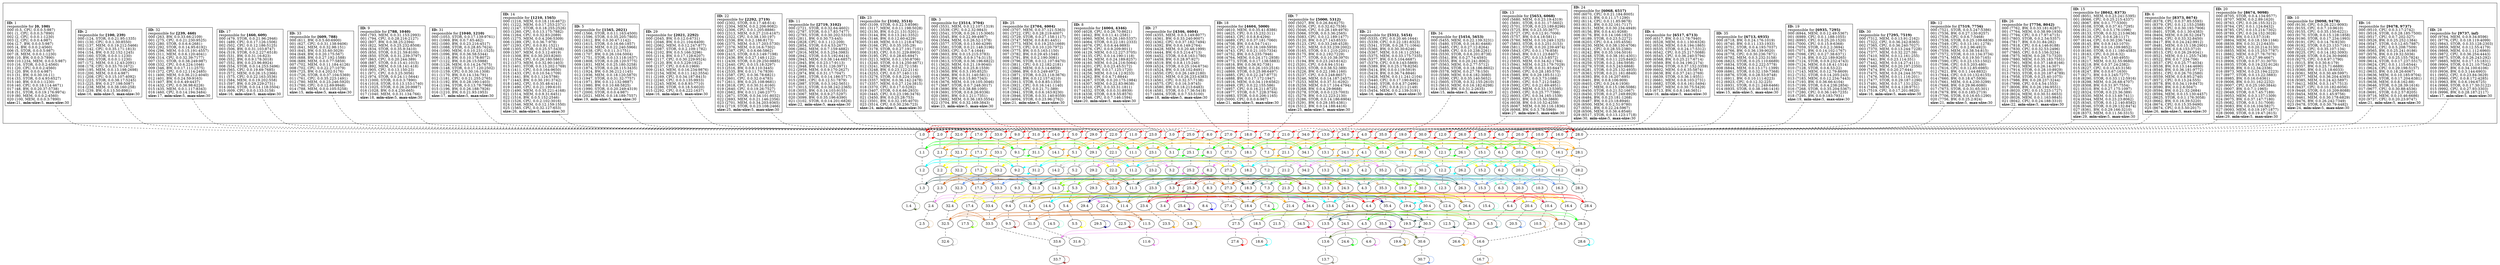 strict
digraph SkipGraph {

	# vertical
	edge [dir=none style=dashed]
	subgraph {
		"1" -> "1.0" -> "1.1" -> "1.2" -> "1.3" -> "1.4"
		}
	subgraph {
		"2" -> "2.0" -> "2.1" -> "2.2" -> "2.3" -> "2.4" -> "2.5"
		}
	subgraph {
		"32" -> "32.0" -> "32.1" -> "32.2" -> "32.3" -> "32.4" -> "32.5" -> "32.6"
		}
	subgraph {
		"17" -> "17.0" -> "17.1" -> "17.2" -> "17.3" -> "17.4" -> "17.5"
		}
	subgraph {
		"33" -> "33.0" -> "33.1" -> "33.2" -> "33.3" -> "33.4" -> "33.5" -> "33.6" -> "33.7"
		}
	subgraph {
		"9" -> "9.0" -> "9.1" -> "9.2" -> "9.3" -> "9.4" -> "9.5"
		}
	subgraph {
		"31" -> "31.0" -> "31.1" -> "31.2" -> "31.3" -> "31.4" -> "31.5" -> "31.6"
		}
	subgraph {
		"14" -> "14.0" -> "14.1" -> "14.2" -> "14.3" -> "14.4" -> "14.5"
		}
	subgraph {
		"5" -> "5.0" -> "5.1" -> "5.2" -> "5.3" -> "5.4" -> "5.5"
		}
	subgraph {
		"29" -> "29.0" -> "29.1" -> "29.2" -> "29.3" -> "29.4" -> "29.5"
		}
	subgraph {
		"22" -> "22.0" -> "22.1" -> "22.2" -> "22.3" -> "22.4" -> "22.5"
		}
	subgraph {
		"11" -> "11.0" -> "11.1" -> "11.2" -> "11.3" -> "11.4" -> "11.5" -> "11.6"
		}
	subgraph {
		"23" -> "23.0" -> "23.1" -> "23.2" -> "23.3" -> "23.4" -> "23.5"
		}
	subgraph {
		"3" -> "3.0" -> "3.1" -> "3.2" -> "3.3" -> "3.4" -> "3.5"
		}
	subgraph {
		"25" -> "25.0" -> "25.1" -> "25.2" -> "25.3" -> "25.4"
		}
	subgraph {
		"8" -> "8.0" -> "8.1" -> "8.2" -> "8.3" -> "8.4"
		}
	subgraph {
		"27" -> "27.0" -> "27.1" -> "27.2" -> "27.3" -> "27.4" -> "27.5" -> "27.6"
		}
	subgraph {
		"18" -> "18.0" -> "18.1" -> "18.2" -> "18.3" -> "18.4" -> "18.5" -> "18.6"
		}
	subgraph {
		"7" -> "7.0" -> "7.1" -> "7.2" -> "7.3" -> "7.4"
		}
	subgraph {
		"21" -> "21.0" -> "21.1" -> "21.2" -> "21.3" -> "21.4" -> "21.5"
		}
	subgraph {
		"34" -> "34.0" -> "34.1" -> "34.2" -> "34.3" -> "34.4" -> "34.5"
		}
	subgraph {
		"13" -> "13.0" -> "13.1" -> "13.2" -> "13.3" -> "13.4" -> "13.5" -> "13.6" -> "13.7"
		}
	subgraph {
		"24" -> "24.0" -> "24.1" -> "24.2" -> "24.3" -> "24.4" -> "24.5" -> "24.6"
		}
	subgraph {
		"4" -> "4.0" -> "4.1" -> "4.2" -> "4.3" -> "4.4" -> "4.5" -> "4.6"
		}
	subgraph {
		"35" -> "35.0" -> "35.1" -> "35.2" -> "35.3" -> "35.4" -> "35.5"
		}
	subgraph {
		"19" -> "19.0" -> "19.1" -> "19.2" -> "19.3" -> "19.4" -> "19.5" -> "19.6"
		}
	subgraph {
		"30" -> "30.0" -> "30.1" -> "30.2" -> "30.3" -> "30.4" -> "30.5" -> "30.6" -> "30.7"
		}
	subgraph {
		"12" -> "12.0" -> "12.1" -> "12.2" -> "12.3" -> "12.4" -> "12.5"
		}
	subgraph {
		"26" -> "26.0" -> "26.1" -> "26.2" -> "26.3" -> "26.4" -> "26.5" -> "26.6"
		}
	subgraph {
		"15" -> "15.0" -> "15.1" -> "15.2" -> "15.3" -> "15.4"
		}
	subgraph {
		"6" -> "6.0" -> "6.1" -> "6.2" -> "6.3" -> "6.4" -> "6.5"
		}
	subgraph {
		"20" -> "20.0" -> "20.1" -> "20.2" -> "20.3" -> "20.4" -> "20.5"
		}
	subgraph {
		"10" -> "10.0" -> "10.1" -> "10.2" -> "10.3" -> "10.4" -> "10.5"
		}
	subgraph {
		"16" -> "16.0" -> "16.1" -> "16.2" -> "16.3" -> "16.4" -> "16.5" -> "16.6" -> "16.7"
		}
	subgraph {
		"28" -> "28.0" -> "28.1" -> "28.2" -> "28.3" -> "28.4" -> "28.5" -> "28.6"
		}

	# horizontal
	edge [dir=forward, style=solid]
	subgraph cluster_content {
		rank = same
		"1" [shape=box, label=
			<
				<B>ID:</B> 1<BR ALIGN="LEFT"/>
				responsible for <B>[0, 100)</B><BR ALIGN="LEFT"/>
				000 (0.5, CPU, 0.0.0.5:987)<BR ALIGN="LEFT"/>
				001 (1, CPU, 0.0.0.3:7890)<BR ALIGN="LEFT"/>
				002 (2, CPU, 0.0.0.1:1230)<BR ALIGN="LEFT"/>
				003 (2, CPU, 0.0.0.4:987)<BR ALIGN="LEFT"/>
				004 (2.7, BW, 0.0.0.5:987)<BR ALIGN="LEFT"/>
				005 (4, BW, 0.0.0.2:4560)<BR ALIGN="LEFT"/>
				006 (5, STOR, 0.0.0.5:987)<BR ALIGN="LEFT"/>
				007 (8, MEM, 0.0.0.1:1230)<BR ALIGN="LEFT"/>
				008 (10, BW, 0.0.0.3:7890)<BR ALIGN="LEFT"/>
				009 (10.1234, MEM, 0.0.0.5:987)<BR ALIGN="LEFT"/>
				010 (16, STOR, 0.0.0.2:4560)<BR ALIGN="LEFT"/>
				011 (20, CPU, 0.0.0.2:4560)<BR ALIGN="LEFT"/>
				012 (20, BW, 0.0.0.4:987)<BR ALIGN="LEFT"/>
				013 (31, BW, 0.0.30.16:11)<BR ALIGN="LEFT"/>
				014 (33, STOR, 0.0.4.93:6527)<BR ALIGN="LEFT"/>
				015 (40, BW, 0.0.0.1:1230)<BR ALIGN="LEFT"/>
				016 (40, CPU, 0.0.18.114:4671)<BR ALIGN="LEFT"/>
				017 (48, BW, 0.0.20.37:5738)<BR ALIGN="LEFT"/>
				018 (51, STOR, 0.0.19.176:9974)<BR ALIGN="LEFT"/>
				019 (80, MEM, 0.0.0.2:4560)<BR ALIGN="LEFT"/>
				020 (100, MEM, 0.0.0.3:7890)<BR ALIGN="LEFT"/>
			<B>size:</B>21, <B>min-size:</B>5, <B>max-size:</B>30<BR ALIGN="LEFT"/>			>]
		"2" [shape=box, label=
			<
				<B>ID:</B> 2<BR ALIGN="LEFT"/>
				responsible for <B>[100, 239)</B><BR ALIGN="LEFT"/>
				000 (124, STOR, 0.0.21.95:1335)<BR ALIGN="LEFT"/>
				001 (130, CPU, 0.0.1.30:8550)<BR ALIGN="LEFT"/>
				002 (137, MEM, 0.0.19.212:5466)<BR ALIGN="LEFT"/>
				003 (142, CPU, 0.0.35.171:1813)<BR ALIGN="LEFT"/>
				004 (154, BW, 0.0.32.152:1245)<BR ALIGN="LEFT"/>
				005 (160, STOR, 0.0.0.1:1230)<BR ALIGN="LEFT"/>
				006 (160, STOR, 0.0.0.1:1230)<BR ALIGN="LEFT"/>
				007 (172, MEM, 0.0.12.43:2091)<BR ALIGN="LEFT"/>
				008 (178, CPU, 0.0.33.70:1672)<BR ALIGN="LEFT"/>
				009 (195, MEM, 0.0.13.198:2698)<BR ALIGN="LEFT"/>
				010 (200, MEM, 0.0.0.4:987)<BR ALIGN="LEFT"/>
				011 (208, CPU, 0.0.15.107:4092)<BR ALIGN="LEFT"/>
				012 (223, STOR, 0.0.38.17:5245)<BR ALIGN="LEFT"/>
				013 (225, BW, 0.0.27.198:5087)<BR ALIGN="LEFT"/>
				014 (238, MEM, 0.0.38.160:258)<BR ALIGN="LEFT"/>
				015 (239, BW, 0.0.13.50:8981)<BR ALIGN="LEFT"/>
			<B>size:</B>16, <B>min-size:</B>5, <B>max-size:</B>30<BR ALIGN="LEFT"/>			>]
		"32" [shape=box, label=
			<
				<B>ID:</B> 32<BR ALIGN="LEFT"/>
				responsible for <B>[239, 460)</B><BR ALIGN="LEFT"/>
				000 (263, BW, 0.0.33.66:2109)<BR ALIGN="LEFT"/>
				001 (275, CPU, 0.0.21.230:9525)<BR ALIGN="LEFT"/>
				002 (280, STOR, 0.0.6.6:2681)<BR ALIGN="LEFT"/>
				003 (292, STOR, 0.0.14.95:6192)<BR ALIGN="LEFT"/>
				004 (296, MEM, 0.0.15.191:4557)<BR ALIGN="LEFT"/>
				005 (311, MEM, 0.0.6.120:4041)<BR ALIGN="LEFT"/>
				006 (314, CPU, 0.0.32.39:7177)<BR ALIGN="LEFT"/>
				007 (331, STOR, 0.0.38.249:987)<BR ALIGN="LEFT"/>
				008 (332, CPU, 0.0.6.224:1046)<BR ALIGN="LEFT"/>
				009 (346, BW, 0.0.17.111:2575)<BR ALIGN="LEFT"/>
				010 (372, CPU, 0.0.12.114:2485)<BR ALIGN="LEFT"/>
				011 (400, MEM, 0.0.36.212:4040)<BR ALIGN="LEFT"/>
				012 (401, BW, 0.0.24.59:9163)<BR ALIGN="LEFT"/>
				013 (407, BW, 0.0.6.49:4437)<BR ALIGN="LEFT"/>
				014 (432, CPU, 0.0.36.98:6226)<BR ALIGN="LEFT"/>
				015 (435, MEM, 0.0.1.117:8343)<BR ALIGN="LEFT"/>
				016 (460, CPU, 0.0.14.194:3484)<BR ALIGN="LEFT"/>
			<B>size:</B>17, <B>min-size:</B>5, <B>max-size:</B>30<BR ALIGN="LEFT"/>			>]
		"17" [shape=box, label=
			<
				<B>ID:</B> 17<BR ALIGN="LEFT"/>
				responsible for <B>[460, 609)</B><BR ALIGN="LEFT"/>
				000 (479, STOR, 0.0.21.96:2946)<BR ALIGN="LEFT"/>
				001 (489, CPU, 0.0.17.126:1506)<BR ALIGN="LEFT"/>
				002 (502, CPU, 0.0.12.186:5125)<BR ALIGN="LEFT"/>
				003 (506, BW, 0.0.31.103:8747)<BR ALIGN="LEFT"/>
				004 (519, STOR, 0.0.2.227:6518)<BR ALIGN="LEFT"/>
				005 (531, BW, 0.0.31.16:823)<BR ALIGN="LEFT"/>
				006 (552, BW, 0.0.9.178:3018)<BR ALIGN="LEFT"/>
				007 (552, BW, 0.0.23.96:8924)<BR ALIGN="LEFT"/>
				008 (554, STOR, 0.0.14.253:3496)<BR ALIGN="LEFT"/>
				009 (565, CPU, 0.0.19.69:7685)<BR ALIGN="LEFT"/>
				010 (572, MEM, 0.0.26.15:2366)<BR ALIGN="LEFT"/>
				011 (575, CPU, 0.0.22.163:3536)<BR ALIGN="LEFT"/>
				012 (584, MEM, 0.0.19.202:558)<BR ALIGN="LEFT"/>
				013 (597, BW, 0.0.29.229:2731)<BR ALIGN="LEFT"/>
				014 (604, STOR, 0.0.14.118:3504)<BR ALIGN="LEFT"/>
				015 (609, CPU, 0.0.0.133:3158)<BR ALIGN="LEFT"/>
			<B>size:</B>16, <B>min-size:</B>5, <B>max-size:</B>30<BR ALIGN="LEFT"/>			>]
		"33" [shape=box, label=
			<
				<B>ID:</B> 33<BR ALIGN="LEFT"/>
				responsible for <B>[609, 788)</B><BR ALIGN="LEFT"/>
				000 (611, BW, 0.0.5.60:6900)<BR ALIGN="LEFT"/>
				001 (627, CPU, 0.0.31.138:9406)<BR ALIGN="LEFT"/>
				002 (641, MEM, 0.0.32.98:151)<BR ALIGN="LEFT"/>
				003 (645, BW, 0.0.33.60:3029)<BR ALIGN="LEFT"/>
				004 (649, BW, 0.0.20.175:567)<BR ALIGN="LEFT"/>
				005 (688, BW, 0.0.27.192:1588)<BR ALIGN="LEFT"/>
				006 (689, MEM, 0.0.0.77:5859)<BR ALIGN="LEFT"/>
				007 (702, MEM, 0.0.11.184:4126)<BR ALIGN="LEFT"/>
				008 (702, CPU, 0.0.22.27:1079)<BR ALIGN="LEFT"/>
				009 (725, BW, 0.0.4.202:5176)<BR ALIGN="LEFT"/>
				010 (726, STOR, 0.0.37.104:5369)<BR ALIGN="LEFT"/>
				011 (761, CPU, 0.0.35.223:1491)<BR ALIGN="LEFT"/>
				012 (780, MEM, 0.0.23.246:5920)<BR ALIGN="LEFT"/>
				013 (780, CPU, 0.0.12.69:9948)<BR ALIGN="LEFT"/>
				014 (788, MEM, 0.0.0.105:5258)<BR ALIGN="LEFT"/>
			<B>size:</B>15, <B>min-size:</B>5, <B>max-size:</B>30<BR ALIGN="LEFT"/>			>]
		"9" [shape=box, label=
			<
				<B>ID:</B> 9<BR ALIGN="LEFT"/>
				responsible for <B>[788, 1040)</B><BR ALIGN="LEFT"/>
				000 (793, MEM, 0.0.31.153:2993)<BR ALIGN="LEFT"/>
				001 (794, CPU, 0.0.28.216:2127)<BR ALIGN="LEFT"/>
				002 (807, BW, 0.0.38.25:2394)<BR ALIGN="LEFT"/>
				003 (822, MEM, 0.0.25.232:8508)<BR ALIGN="LEFT"/>
				004 (834, STOR, 0.0.35.9:3410)<BR ALIGN="LEFT"/>
				005 (850, STOR, 0.0.21.59:8100)<BR ALIGN="LEFT"/>
				006 (850, STOR, 0.0.31.239:3797)<BR ALIGN="LEFT"/>
				007 (863, CPU, 0.0.20.244:389)<BR ALIGN="LEFT"/>
				008 (887, STOR, 0.0.15.41:1015)<BR ALIGN="LEFT"/>
				009 (892, MEM, 0.0.18.141:418)<BR ALIGN="LEFT"/>
				010 (905, CPU, 0.0.13.150:23)<BR ALIGN="LEFT"/>
				011 (971, CPU, 0.0.3.25:3056)<BR ALIGN="LEFT"/>
				012 (974, STOR, 0.0.24.11:5644)<BR ALIGN="LEFT"/>
				013 (1000, STOR, 0.0.0.3:7890)<BR ALIGN="LEFT"/>
				014 (1018, STOR, 0.0.13.153:1740)<BR ALIGN="LEFT"/>
				015 (1025, STOR, 0.0.26.20:9987)<BR ALIGN="LEFT"/>
				016 (1028, BW, 0.0.4.230:665)<BR ALIGN="LEFT"/>
				017 (1040, MEM, 0.0.31.134:766)<BR ALIGN="LEFT"/>
			<B>size:</B>18, <B>min-size:</B>5, <B>max-size:</B>30<BR ALIGN="LEFT"/>			>]
		"31" [shape=box, label=
			<
				<B>ID:</B> 31<BR ALIGN="LEFT"/>
				responsible for <B>[1040, 1210)</B><BR ALIGN="LEFT"/>
				000 (1053, STOR, 0.0.17.139:9761)<BR ALIGN="LEFT"/>
				001 (1069, BW, 0.0.7.65:462)<BR ALIGN="LEFT"/>
				002 (1080, BW, 0.0.23.216:4517)<BR ALIGN="LEFT"/>
				003 (1088, STOR, 0.0.28.85:7624)<BR ALIGN="LEFT"/>
				004 (1090, MEM, 0.0.10.231:1525)<BR ALIGN="LEFT"/>
				005 (1096, BW, 0.0.36.58:5344)<BR ALIGN="LEFT"/>
				006 (1118, BW, 0.0.10.178:8072)<BR ALIGN="LEFT"/>
				007 (1122, BW, 0.0.26.15:5988)<BR ALIGN="LEFT"/>
				008 (1126, MEM, 0.0.14.24:7675)<BR ALIGN="LEFT"/>
				009 (1148, STOR, 0.0.17.120:2502)<BR ALIGN="LEFT"/>
				010 (1159, CPU, 0.0.30.16:1308)<BR ALIGN="LEFT"/>
				011 (1170, BW, 0.0.14.134:791)<BR ALIGN="LEFT"/>
				012 (1181, CPU, 0.0.21.255:2765)<BR ALIGN="LEFT"/>
				013 (1192, BW, 0.0.28.190:1403)<BR ALIGN="LEFT"/>
				014 (1194, STOR, 0.0.13.78:7968)<BR ALIGN="LEFT"/>
				015 (1196, BW, 0.0.26.188:7926)<BR ALIGN="LEFT"/>
				016 (1210, BW, 0.0.21.93:1953)<BR ALIGN="LEFT"/>
			<B>size:</B>17, <B>min-size:</B>5, <B>max-size:</B>30<BR ALIGN="LEFT"/>			>]
		"14" [shape=box, label=
			<
				<B>ID:</B> 14<BR ALIGN="LEFT"/>
				responsible for <B>[1210, 1565)</B><BR ALIGN="LEFT"/>
				000 (1216, MEM, 0.0.18.116:4672)<BR ALIGN="LEFT"/>
				001 (1222, MEM, 0.0.17.253:2371)<BR ALIGN="LEFT"/>
				002 (1247, STOR, 0.0.18.255:2526)<BR ALIGN="LEFT"/>
				003 (1260, CPU, 0.0.13.175:7882)<BR ALIGN="LEFT"/>
				004 (1264, CPU, 0.0.32.83:2089)<BR ALIGN="LEFT"/>
				005 (1275, MEM, 0.0.4.206:5309)<BR ALIGN="LEFT"/>
				006 (1289, CPU, 0.0.36.7:978)<BR ALIGN="LEFT"/>
				007 (1293, CPU, 0.0.0.81:1521)<BR ALIGN="LEFT"/>
				008 (1305, STOR, 0.0.25.57:5438)<BR ALIGN="LEFT"/>
				009 (1307, MEM, 0.0.3.12:4919)<BR ALIGN="LEFT"/>
				010 (1308, BW, 0.0.30.203:8260)<BR ALIGN="LEFT"/>
				011 (1354, CPU, 0.0.26.180:5861)<BR ALIGN="LEFT"/>
				012 (1373, MEM, 0.0.32.90:1403)<BR ALIGN="LEFT"/>
				013 (1401, STOR, 0.0.13.202:1769)<BR ALIGN="LEFT"/>
				014 (1411, CPU, 0.0.0.164:9650)<BR ALIGN="LEFT"/>
				015 (1433, CPU, 0.0.10.54:1709)<BR ALIGN="LEFT"/>
				016 (1441, BW, 0.0.1.124:5786)<BR ALIGN="LEFT"/>
				017 (1443, BW, 0.0.30.191:3742)<BR ALIGN="LEFT"/>
				018 (1462, CPU, 0.0.35.48:4141)<BR ALIGN="LEFT"/>
				019 (1490, CPU, 0.0.21.199:610)<BR ALIGN="LEFT"/>
				020 (1490, MEM, 0.0.35.221:4168)<BR ALIGN="LEFT"/>
				021 (1514, MEM, 0.0.9.31:6451)<BR ALIGN="LEFT"/>
				022 (1516, BW, 0.0.5.152:2546)<BR ALIGN="LEFT"/>
				023 (1526, CPU, 0.0.2.102:3016)<BR ALIGN="LEFT"/>
				024 (1546, MEM, 0.0.12.159:1550)<BR ALIGN="LEFT"/>
				025 (1565, CPU, 0.0.32.127:653)<BR ALIGN="LEFT"/>
			<B>size:</B>26, <B>min-size:</B>5, <B>max-size:</B>30<BR ALIGN="LEFT"/>			>]
		"5" [shape=box, label=
			<
				<B>ID:</B> 5<BR ALIGN="LEFT"/>
				responsible for <B>[1565, 2021)</B><BR ALIGN="LEFT"/>
				000 (1566, STOR, 0.0.11.163:4500)<BR ALIGN="LEFT"/>
				001 (1596, STOR, 0.0.35.205:7805)<BR ALIGN="LEFT"/>
				002 (1612, BW, 0.0.30.47:1142)<BR ALIGN="LEFT"/>
				003 (1615, STOR, 0.0.16.66:1857)<BR ALIGN="LEFT"/>
				004 (1619, MEM, 0.0.22.240:5966)<BR ALIGN="LEFT"/>
				005 (1638, CPU, 0.0.11.3:1751)<BR ALIGN="LEFT"/>
				006 (1707, BW, 0.0.26.104:5004)<BR ALIGN="LEFT"/>
				007 (1751, STOR, 0.0.13.118:1637)<BR ALIGN="LEFT"/>
				008 (1808, STOR, 0.0.28.120:5775)<BR ALIGN="LEFT"/>
				009 (1831, MEM, 0.0.25.180:3258)<BR ALIGN="LEFT"/>
				010 (1874, STOR, 0.0.28.115:3435)<BR ALIGN="LEFT"/>
				011 (1924, BW, 0.0.36.212:1145)<BR ALIGN="LEFT"/>
				012 (1936, MEM, 0.0.18.120:5870)<BR ALIGN="LEFT"/>
				013 (1947, STOR, 0.0.31.32:7757)<BR ALIGN="LEFT"/>
				014 (1971, BW, 0.0.12.132:9887)<BR ALIGN="LEFT"/>
				015 (1980, BW, 0.0.10.68:5825)<BR ALIGN="LEFT"/>
				016 (1990, STOR, 0.0.20.249:4319)<BR ALIGN="LEFT"/>
				017 (2000, STOR, 0.0.0.4:987)<BR ALIGN="LEFT"/>
				018 (2021, MEM, 0.0.18.189:7557)<BR ALIGN="LEFT"/>
			<B>size:</B>19, <B>min-size:</B>5, <B>max-size:</B>30<BR ALIGN="LEFT"/>			>]
		"29" [shape=box, label=
			<
				<B>ID:</B> 29<BR ALIGN="LEFT"/>
				responsible for <B>[2021, 2292)</B><BR ALIGN="LEFT"/>
				000 (2045, BW, 0.0.12.0:6731)<BR ALIGN="LEFT"/>
				001 (2046, BW, 0.0.21.104:6409)<BR ALIGN="LEFT"/>
				002 (2062, MEM, 0.0.12.247:877)<BR ALIGN="LEFT"/>
				003 (2087, STOR, 0.0.2.109:1782)<BR ALIGN="LEFT"/>
				004 (2102, BW, 0.0.5.166:3296)<BR ALIGN="LEFT"/>
				005 (2114, BW, 0.0.17.128:6207)<BR ALIGN="LEFT"/>
				006 (2117, CPU, 0.0.30.229:9524)<BR ALIGN="LEFT"/>
				007 (2120, BW, 0.0.5.229:1922)<BR ALIGN="LEFT"/>
				008 (2137, CPU, 0.0.6.0:1969)<BR ALIGN="LEFT"/>
				009 (2143, MEM, 0.0.16.234:9876)<BR ALIGN="LEFT"/>
				010 (2154, MEM, 0.0.11.142:3554)<BR ALIGN="LEFT"/>
				011 (2169, CPU, 0.0.34.187:8415)<BR ALIGN="LEFT"/>
				012 (2240, CPU, 0.0.3.135:9933)<BR ALIGN="LEFT"/>
				013 (2245, MEM, 0.0.8.93:7710)<BR ALIGN="LEFT"/>
				014 (2286, STOR, 0.0.18.5:6020)<BR ALIGN="LEFT"/>
				015 (2292, CPU, 0.0.6.222:1637)<BR ALIGN="LEFT"/>
			<B>size:</B>16, <B>min-size:</B>5, <B>max-size:</B>30<BR ALIGN="LEFT"/>			>]
		"22" [shape=box, label=
			<
				<B>ID:</B> 22<BR ALIGN="LEFT"/>
				responsible for <B>[2292, 2719)</B><BR ALIGN="LEFT"/>
				000 (2302, STOR, 0.0.17.48:614)<BR ALIGN="LEFT"/>
				001 (2304, MEM, 0.0.2.206:9082)<BR ALIGN="LEFT"/>
				002 (2306, CPU, 0.0.1.205:8886)<BR ALIGN="LEFT"/>
				003 (2313, MEM, 0.0.27.210:4167)<BR ALIGN="LEFT"/>
				004 (2322, CPU, 0.0.38.130:197)<BR ALIGN="LEFT"/>
				005 (2336, BW, 0.0.2.186:8173)<BR ALIGN="LEFT"/>
				006 (2375, MEM, 0.0.17.203:5730)<BR ALIGN="LEFT"/>
				007 (2376, MEM, 0.0.16.6:7302)<BR ALIGN="LEFT"/>
				008 (2387, CPU, 0.0.6.66:5862)<BR ALIGN="LEFT"/>
				009 (2415, STOR, 0.0.3.149:7198)<BR ALIGN="LEFT"/>
				010 (2436, BW, 0.0.27.148:1122)<BR ALIGN="LEFT"/>
				011 (2439, STOR, 0.0.29.250:9885)<BR ALIGN="LEFT"/>
				012 (2440, CPU, 0.0.15.18:3297)<BR ALIGN="LEFT"/>
				013 (2516, BW, 0.0.8.110:3445)<BR ALIGN="LEFT"/>
				014 (2535, BW, 0.0.11.74:7839)<BR ALIGN="LEFT"/>
				015 (2587, CPU, 0.0.36.78:6821)<BR ALIGN="LEFT"/>
				016 (2601, CPU, 0.0.32.0:4783)<BR ALIGN="LEFT"/>
				017 (2611, BW, 0.0.25.108:9681)<BR ALIGN="LEFT"/>
				018 (2618, CPU, 0.0.30.31:6160)<BR ALIGN="LEFT"/>
				019 (2640, CPU, 0.0.19.26:7527)<BR ALIGN="LEFT"/>
				020 (2662, BW, 0.0.11.246:2377)<BR ALIGN="LEFT"/>
				021 (2671, STOR, 0.0.34.101:8032)<BR ALIGN="LEFT"/>
				022 (2693, MEM, 0.0.21.146:2356)<BR ALIGN="LEFT"/>
				023 (2701, MEM, 0.0.34.203:9365)<BR ALIGN="LEFT"/>
				024 (2719, STOR, 0.0.23.108:2466)<BR ALIGN="LEFT"/>
			<B>size:</B>25, <B>min-size:</B>5, <B>max-size:</B>30<BR ALIGN="LEFT"/>			>]
		"11" [shape=box, label=
			<
				<B>ID:</B> 11<BR ALIGN="LEFT"/>
				responsible for <B>[2719, 3102)</B><BR ALIGN="LEFT"/>
				000 (2721, STOR, 0.0.32.64:4602)<BR ALIGN="LEFT"/>
				001 (2787, STOR, 0.0.17.83:7477)<BR ALIGN="LEFT"/>
				002 (2793, STOR, 0.0.30.202:5310)<BR ALIGN="LEFT"/>
				003 (2811, BW, 0.0.30.73:445)<BR ALIGN="LEFT"/>
				004 (2828, CPU, 0.0.1.112:209)<BR ALIGN="LEFT"/>
				005 (2854, STOR, 0.0.4.53:2677)<BR ALIGN="LEFT"/>
				006 (2862, MEM, 0.0.7.159:4882)<BR ALIGN="LEFT"/>
				007 (2916, MEM, 0.0.5.254:3983)<BR ALIGN="LEFT"/>
				008 (2942, STOR, 0.0.5.192:6414)<BR ALIGN="LEFT"/>
				009 (2943, MEM, 0.0.38.144:6857)<BR ALIGN="LEFT"/>
				010 (2945, BW, 0.0.23.17:9113)<BR ALIGN="LEFT"/>
				011 (2948, BW, 0.0.31.126:3971)<BR ALIGN="LEFT"/>
				012 (2959, MEM, 0.0.9.170:2627)<BR ALIGN="LEFT"/>
				013 (2974, BW, 0.0.31.17:7047)<BR ALIGN="LEFT"/>
				014 (2981, STOR, 0.0.14.186:5717)<BR ALIGN="LEFT"/>
				015 (2981, CPU, 0.0.12.51:7879)<BR ALIGN="LEFT"/>
				016 (2987, STOR, 0.0.3.162:5651)<BR ALIGN="LEFT"/>
				017 (3013, STOR, 0.0.38.242:2365)<BR ALIGN="LEFT"/>
				018 (3055, BW, 0.0.14.103:9155)<BR ALIGN="LEFT"/>
				019 (3067, MEM, 0.0.9.27:5297)<BR ALIGN="LEFT"/>
				020 (3099, BW, 0.0.35.196:6390)<BR ALIGN="LEFT"/>
				021 (3102, STOR, 0.0.14.201:6826)<BR ALIGN="LEFT"/>
			<B>size:</B>22, <B>min-size:</B>5, <B>max-size:</B>30<BR ALIGN="LEFT"/>			>]
		"23" [shape=box, label=
			<
				<B>ID:</B> 23<BR ALIGN="LEFT"/>
				responsible for <B>[3102, 3514)</B><BR ALIGN="LEFT"/>
				000 (3109, STOR, 0.0.22.5:8596)<BR ALIGN="LEFT"/>
				001 (3117, MEM, 0.0.11.198:5028)<BR ALIGN="LEFT"/>
				002 (3130, BW, 0.0.21.131:5201)<BR ALIGN="LEFT"/>
				003 (3144, BW, 0.0.13.241:3352)<BR ALIGN="LEFT"/>
				004 (3146, BW, 0.0.12.60:4229)<BR ALIGN="LEFT"/>
				005 (3149, MEM, 0.0.11.218:4782)<BR ALIGN="LEFT"/>
				006 (3166, CPU, 0.0.35.105:29)<BR ALIGN="LEFT"/>
				007 (3178, STOR, 0.0.27.191:7101)<BR ALIGN="LEFT"/>
				008 (3183, CPU, 0.0.31.229:8903)<BR ALIGN="LEFT"/>
				009 (3195, CPU, 0.0.28.65:6947)<BR ALIGN="LEFT"/>
				010 (3213, MEM, 0.0.1.150:8706)<BR ALIGN="LEFT"/>
				011 (3240, STOR, 0.0.14.250:4671)<BR ALIGN="LEFT"/>
				012 (3241, MEM, 0.0.22.72:158)<BR ALIGN="LEFT"/>
				013 (3248, BW, 0.0.23.122:2114)<BR ALIGN="LEFT"/>
				014 (3253, CPU, 0.0.37.140:113)<BR ALIGN="LEFT"/>
				015 (3276, STOR, 0.0.8.224:1048)<BR ALIGN="LEFT"/>
				016 (3357, MEM, 0.0.36.142:2478)<BR ALIGN="LEFT"/>
				017 (3357, MEM, 0.0.27.124:3815)<BR ALIGN="LEFT"/>
				018 (3370, CPU, 0.0.17.0:5292)<BR ALIGN="LEFT"/>
				019 (3407, STOR, 0.0.6.66:2933)<BR ALIGN="LEFT"/>
				020 (3445, CPU, 0.0.23.196:3476)<BR ALIGN="LEFT"/>
				021 (3450, BW, 0.0.25.28:753)<BR ALIGN="LEFT"/>
				022 (3501, BW, 0.0.32.195:4070)<BR ALIGN="LEFT"/>
				023 (3514, CPU, 0.0.30.236:723)<BR ALIGN="LEFT"/>
			<B>size:</B>24, <B>min-size:</B>5, <B>max-size:</B>30<BR ALIGN="LEFT"/>			>]
		"3" [shape=box, label=
			<
				<B>ID:</B> 3<BR ALIGN="LEFT"/>
				responsible for <B>[3514, 3704)</B><BR ALIGN="LEFT"/>
				000 (3531, MEM, 0.0.12.107:1319)<BR ALIGN="LEFT"/>
				001 (3539, CPU, 0.0.2.32:9843)<BR ALIGN="LEFT"/>
				002 (3541, STOR, 0.0.26.115:3065)<BR ALIGN="LEFT"/>
				003 (3545, BW, 0.0.22.99:4987)<BR ALIGN="LEFT"/>
				004 (3564, MEM, 0.0.26.52:1378)<BR ALIGN="LEFT"/>
				005 (3577, STOR, 0.0.13.60:4299)<BR ALIGN="LEFT"/>
				006 (3581, STOR, 0.0.21.148:3196)<BR ALIGN="LEFT"/>
				007 (3593, CPU, 0.0.7.4:1644)<BR ALIGN="LEFT"/>
				008 (3603, BW, 0.0.15.215:3783)<BR ALIGN="LEFT"/>
				009 (3610, STOR, 0.0.9.174:3115)<BR ALIGN="LEFT"/>
				010 (3613, STOR, 0.0.36.196:6822)<BR ALIGN="LEFT"/>
				011 (3620, MEM, 0.0.21.19:9040)<BR ALIGN="LEFT"/>
				012 (3622, MEM, 0.0.25.8:1559)<BR ALIGN="LEFT"/>
				013 (3650, BW, 0.0.3.195:8525)<BR ALIGN="LEFT"/>
				014 (3666, BW, 0.0.31.140:5811)<BR ALIGN="LEFT"/>
				015 (3673, BW, 0.0.15.80:7343)<BR ALIGN="LEFT"/>
				016 (3676, MEM, 0.0.19.105:3046)<BR ALIGN="LEFT"/>
				017 (3687, STOR, 0.0.7.248:3017)<BR ALIGN="LEFT"/>
				018 (3690, BW, 0.0.38.88:1095)<BR ALIGN="LEFT"/>
				019 (3691, STOR, 0.0.8.26:9336)<BR ALIGN="LEFT"/>
				020 (3691, BW, 0.0.1.211:7351)<BR ALIGN="LEFT"/>
				021 (3692, MEM, 0.0.36.183:3554)<BR ALIGN="LEFT"/>
				022 (3704, BW, 0.0.32.169:3843)<BR ALIGN="LEFT"/>
			<B>size:</B>23, <B>min-size:</B>5, <B>max-size:</B>30<BR ALIGN="LEFT"/>			>]
		"25" [shape=box, label=
			<
				<B>ID:</B> 25<BR ALIGN="LEFT"/>
				responsible for <B>[3704, 4004)</B><BR ALIGN="LEFT"/>
				000 (3707, MEM, 0.0.37.121:5363)<BR ALIGN="LEFT"/>
				001 (3722, CPU, 0.0.28.219:4007)<BR ALIGN="LEFT"/>
				002 (3729, STOR, 0.0.27.158:1117)<BR ALIGN="LEFT"/>
				003 (3747, MEM, 0.0.8.81:4451)<BR ALIGN="LEFT"/>
				004 (3773, MEM, 0.0.19.253:1669)<BR ALIGN="LEFT"/>
				005 (3773, CPU, 0.0.10.120:7972)<BR ALIGN="LEFT"/>
				006 (3775, BW, 0.0.5.163:1150)<BR ALIGN="LEFT"/>
				007 (3782, BW, 0.0.29.45:1548)<BR ALIGN="LEFT"/>
				008 (3791, BW, 0.0.2.190:3081)<BR ALIGN="LEFT"/>
				009 (3796, STOR, 0.0.12.107:9470)<BR ALIGN="LEFT"/>
				010 (3811, CPU, 0.0.12.182:2181)<BR ALIGN="LEFT"/>
				011 (3862, MEM, 0.0.5.14:6859)<BR ALIGN="LEFT"/>
				012 (3866, BW, 0.0.5.249:4972)<BR ALIGN="LEFT"/>
				013 (3871, STOR, 0.0.23.118:3676)<BR ALIGN="LEFT"/>
				014 (3881, BW, 0.0.12.157:4210)<BR ALIGN="LEFT"/>
				015 (3913, STOR, 0.0.8.85:1350)<BR ALIGN="LEFT"/>
				016 (3921, CPU, 0.0.16.141:1140)<BR ALIGN="LEFT"/>
				017 (3922, CPU, 0.0.21.71:389)<BR ALIGN="LEFT"/>
				018 (3941, STOR, 0.0.6.163:9230)<BR ALIGN="LEFT"/>
				019 (3946, STOR, 0.0.31.140:9359)<BR ALIGN="LEFT"/>
				020 (4004, STOR, 0.0.23.96:2762)<BR ALIGN="LEFT"/>
			<B>size:</B>21, <B>min-size:</B>5, <B>max-size:</B>30<BR ALIGN="LEFT"/>			>]
		"8" [shape=box, label=
			<
				<B>ID:</B> 8<BR ALIGN="LEFT"/>
				responsible for <B>[4004, 4346)</B><BR ALIGN="LEFT"/>
				000 (4028, CPU, 0.0.26.70:8621)<BR ALIGN="LEFT"/>
				001 (4042, BW, 0.0.11.41:2581)<BR ALIGN="LEFT"/>
				002 (4060, MEM, 0.0.26.160:5337)<BR ALIGN="LEFT"/>
				003 (4064, STOR, 0.0.22.181:2333)<BR ALIGN="LEFT"/>
				004 (4076, CPU, 0.0.6.44:9893)<BR ALIGN="LEFT"/>
				005 (4076, CPU, 0.0.9.209:9011)<BR ALIGN="LEFT"/>
				006 (4129, MEM, 0.0.12.227:3705)<BR ALIGN="LEFT"/>
				007 (4135, CPU, 0.0.14.190:1118)<BR ALIGN="LEFT"/>
				008 (4154, MEM, 0.0.24.189:8257)<BR ALIGN="LEFT"/>
				009 (4160, MEM, 0.0.24.216:5064)<BR ALIGN="LEFT"/>
				010 (4201, CPU, 0.0.23.45:5172)<BR ALIGN="LEFT"/>
				011 (4248, BW, 0.0.17.125:1720)<BR ALIGN="LEFT"/>
				012 (4256, MEM, 0.0.14.12:9233)<BR ALIGN="LEFT"/>
				013 (4262, BW, 0.0.4.71:8844)<BR ALIGN="LEFT"/>
				014 (4267, STOR, 0.0.20.175:1984)<BR ALIGN="LEFT"/>
				015 (4307, MEM, 0.0.22.83:9638)<BR ALIGN="LEFT"/>
				016 (4310, CPU, 0.0.33.31:1811)<BR ALIGN="LEFT"/>
				017 (4332, STOR, 0.0.0.31:8939)<BR ALIGN="LEFT"/>
				018 (4338, STOR, 0.0.9.55:8576)<BR ALIGN="LEFT"/>
				019 (4346, CPU, 0.0.7.146:1594)<BR ALIGN="LEFT"/>
			<B>size:</B>20, <B>min-size:</B>5, <B>max-size:</B>30<BR ALIGN="LEFT"/>			>]
		"27" [shape=box, label=
			<
				<B>ID:</B> 27<BR ALIGN="LEFT"/>
				responsible for <B>[4346, 4604)</B><BR ALIGN="LEFT"/>
				000 (4355, MEM, 0.0.3.149:8077)<BR ALIGN="LEFT"/>
				001 (4361, BW, 0.0.33.240:9007)<BR ALIGN="LEFT"/>
				002 (4362, CPU, 0.0.37.182:7494)<BR ALIGN="LEFT"/>
				003 (4392, BW, 0.0.6.149:2764)<BR ALIGN="LEFT"/>
				004 (4428, MEM, 0.0.20.48:1999)<BR ALIGN="LEFT"/>
				005 (4444, BW, 0.0.5.214:4713)<BR ALIGN="LEFT"/>
				006 (4452, STOR, 0.0.8.163:1780)<BR ALIGN="LEFT"/>
				007 (4459, BW, 0.0.28.97:927)<BR ALIGN="LEFT"/>
				008 (4519, BW, 0.0.8.115:246)<BR ALIGN="LEFT"/>
				009 (4524, STOR, 0.0.25.104:6734)<BR ALIGN="LEFT"/>
				010 (4524, BW, 0.0.18.102:8491)<BR ALIGN="LEFT"/>
				011 (4550, CPU, 0.0.26.149:2180)<BR ALIGN="LEFT"/>
				012 (4551, MEM, 0.0.26.233:4383)<BR ALIGN="LEFT"/>
				013 (4561, CPU, 0.0.32.57:7138)<BR ALIGN="LEFT"/>
				014 (4575, CPU, 0.0.16.3:9745)<BR ALIGN="LEFT"/>
				015 (4580, BW, 0.0.18.213:6483)<BR ALIGN="LEFT"/>
				016 (4581, STOR, 0.0.17.36:5418)<BR ALIGN="LEFT"/>
				017 (4604, STOR, 0.0.7.53:5100)<BR ALIGN="LEFT"/>
			<B>size:</B>18, <B>min-size:</B>5, <B>max-size:</B>30<BR ALIGN="LEFT"/>			>]
		"18" [shape=box, label=
			<
				<B>ID:</B> 18<BR ALIGN="LEFT"/>
				responsible for <B>[4604, 5000)</B><BR ALIGN="LEFT"/>
				000 (4610, MEM, 0.0.35.41:8386)<BR ALIGN="LEFT"/>
				001 (4625, CPU, 0.0.15.232:311)<BR ALIGN="LEFT"/>
				002 (4643, CPU, 0.0.8.8:4294)<BR ALIGN="LEFT"/>
				003 (4689, CPU, 0.0.37.181:7060)<BR ALIGN="LEFT"/>
				004 (4708, BW, 0.0.6.54:7141)<BR ALIGN="LEFT"/>
				005 (4720, CPU, 0.0.16.169:5959)<BR ALIGN="LEFT"/>
				006 (4743, CPU, 0.0.21.103:7334)<BR ALIGN="LEFT"/>
				007 (4752, BW, 0.0.5.235:7946)<BR ALIGN="LEFT"/>
				008 (4764, MEM, 0.0.24.171:2938)<BR ALIGN="LEFT"/>
				009 (4773, STOR, 0.0.17.138:5883)<BR ALIGN="LEFT"/>
				010 (4816, BW, 0.0.36.92:7381)<BR ALIGN="LEFT"/>
				011 (4859, MEM, 0.0.26.103:2516)<BR ALIGN="LEFT"/>
				012 (4869, STOR, 0.0.25.98:6497)<BR ALIGN="LEFT"/>
				013 (4885, CPU, 0.0.22.247:8773)<BR ALIGN="LEFT"/>
				014 (4888, BW, 0.0.17.172:1947)<BR ALIGN="LEFT"/>
				015 (4916, MEM, 0.0.34.119:6562)<BR ALIGN="LEFT"/>
				016 (4949, CPU, 0.0.22.155:586)<BR ALIGN="LEFT"/>
				017 (4957, CPU, 0.0.16.211:8725)<BR ALIGN="LEFT"/>
				018 (4977, STOR, 0.0.7.228:3764)<BR ALIGN="LEFT"/>
				019 (4983, STOR, 0.0.0.206:1165)<BR ALIGN="LEFT"/>
				020 (5000, CPU, 0.0.0.6:987)<BR ALIGN="LEFT"/>
			<B>size:</B>21, <B>min-size:</B>5, <B>max-size:</B>30<BR ALIGN="LEFT"/>			>]
		"7" [shape=box, label=
			<
				<B>ID:</B> 7<BR ALIGN="LEFT"/>
				responsible for <B>[5000, 5312)</B><BR ALIGN="LEFT"/>
				000 (5027, BW, 0.0.26.84:6275)<BR ALIGN="LEFT"/>
				001 (5036, CPU, 0.0.32.62:7536)<BR ALIGN="LEFT"/>
				002 (5046, CPU, 0.0.28.149:4976)<BR ALIGN="LEFT"/>
				003 (5066, STOR, 0.0.3.36:2565)<BR ALIGN="LEFT"/>
				004 (5083, CPU, 0.0.12.189:1477)<BR ALIGN="LEFT"/>
				005 (5120, BW, 0.0.27.143:8533)<BR ALIGN="LEFT"/>
				006 (5123, CPU, 0.0.33.248:4528)<BR ALIGN="LEFT"/>
				007 (5151, MEM, 0.0.33.239:2002)<BR ALIGN="LEFT"/>
				008 (5165, STOR, 0.0.1.210:2201)<BR ALIGN="LEFT"/>
				009 (5175, BW, 0.0.2.192:7229)<BR ALIGN="LEFT"/>
				010 (5177, STOR, 0.0.10.38:3970)<BR ALIGN="LEFT"/>
				011 (5194, BW, 0.0.23.243:6142)<BR ALIGN="LEFT"/>
				012 (5201, CPU, 0.0.6.94:1514)<BR ALIGN="LEFT"/>
				013 (5203, STOR, 0.0.38.52:389)<BR ALIGN="LEFT"/>
				014 (5226, BW, 0.0.22.198:1160)<BR ALIGN="LEFT"/>
				015 (5237, CPU, 0.0.3.248:8657)<BR ALIGN="LEFT"/>
				016 (5246, MEM, 0.0.14.187:2457)<BR ALIGN="LEFT"/>
				017 (5253, MEM, 0.0.37.51:6292)<BR ALIGN="LEFT"/>
				018 (5259, MEM, 0.0.17.104:4794)<BR ALIGN="LEFT"/>
				019 (5268, BW, 0.0.4.29:9688)<BR ALIGN="LEFT"/>
				020 (5278, STOR, 0.0.0.123:7003)<BR ALIGN="LEFT"/>
				021 (5279, BW, 0.0.12.223:2130)<BR ALIGN="LEFT"/>
				022 (5286, STOR, 0.0.14.186:6904)<BR ALIGN="LEFT"/>
				023 (5291, BW, 0.0.29.185:4381)<BR ALIGN="LEFT"/>
				024 (5312, BW, 0.0.14.188:4416)<BR ALIGN="LEFT"/>
			<B>size:</B>25, <B>min-size:</B>5, <B>max-size:</B>30<BR ALIGN="LEFT"/>			>]
		"21" [shape=box, label=
			<
				<B>ID:</B> 21<BR ALIGN="LEFT"/>
				responsible for <B>[5312, 5454)</B><BR ALIGN="LEFT"/>
				000 (5335, CPU, 0.0.20.46:1644)<BR ALIGN="LEFT"/>
				001 (5339, CPU, 0.0.22.181:8323)<BR ALIGN="LEFT"/>
				002 (5341, STOR, 0.0.28.71:1064)<BR ALIGN="LEFT"/>
				003 (5366, BW, 0.0.30.30:6246)<BR ALIGN="LEFT"/>
				004 (5367, MEM, 0.0.16.11:2534)<BR ALIGN="LEFT"/>
				005 (5375, MEM, 0.0.33.175:7335)<BR ALIGN="LEFT"/>
				006 (5377, BW, 0.0.5.104:6687)<BR ALIGN="LEFT"/>
				007 (5379, CPU, 0.0.9.143:5869)<BR ALIGN="LEFT"/>
				008 (5389, BW, 0.0.25.178:8256)<BR ALIGN="LEFT"/>
				009 (5414, BW, 0.0.0.119:5919)<BR ALIGN="LEFT"/>
				010 (5419, BW, 0.0.36.74:8846)<BR ALIGN="LEFT"/>
				011 (5428, MEM, 0.0.11.241:2104)<BR ALIGN="LEFT"/>
				012 (5440, CPU, 0.0.17.190:8452)<BR ALIGN="LEFT"/>
				013 (5440, STOR, 0.0.4.37:2496)<BR ALIGN="LEFT"/>
				014 (5442, CPU, 0.0.8.211:2149)<BR ALIGN="LEFT"/>
				015 (5454, MEM, 0.0.2.139:3191)<BR ALIGN="LEFT"/>
			<B>size:</B>16, <B>min-size:</B>5, <B>max-size:</B>30<BR ALIGN="LEFT"/>			>]
		"34" [shape=box, label=
			<
				<B>ID:</B> 34<BR ALIGN="LEFT"/>
				responsible for <B>[5454, 5653)</B><BR ALIGN="LEFT"/>
				000 (5455, MEM, 0.0.22.139:3231)<BR ALIGN="LEFT"/>
				001 (5480, STOR, 0.0.16.81:6468)<BR ALIGN="LEFT"/>
				002 (5485, CPU, 0.0.27.12:8264)<BR ALIGN="LEFT"/>
				003 (5489, CPU, 0.0.10.238:2261)<BR ALIGN="LEFT"/>
				004 (5530, STOR, 0.0.6.201:8738)<BR ALIGN="LEFT"/>
				005 (5541, BW, 0.0.27.74:4593)<BR ALIGN="LEFT"/>
				006 (5555, BW, 0.0.20.241:8062)<BR ALIGN="LEFT"/>
				007 (5563, MEM, 0.0.2.77:5712)<BR ALIGN="LEFT"/>
				008 (5564, STOR, 0.0.18.186:8602)<BR ALIGN="LEFT"/>
				009 (5578, MEM, 0.0.27.78:150)<BR ALIGN="LEFT"/>
				010 (5589, MEM, 0.0.6.182:3080)<BR ALIGN="LEFT"/>
				011 (5590, CPU, 0.0.35.140:5652)<BR ALIGN="LEFT"/>
				012 (5605, STOR, 0.0.32.155:2610)<BR ALIGN="LEFT"/>
				013 (5610, MEM, 0.0.16.182:6298)<BR ALIGN="LEFT"/>
				014 (5653, BW, 0.0.31.2:2635)<BR ALIGN="LEFT"/>
			<B>size:</B>15, <B>min-size:</B>5, <B>max-size:</B>30<BR ALIGN="LEFT"/>			>]
		"13" [shape=box, label=
			<
				<B>ID:</B> 13<BR ALIGN="LEFT"/>
				responsible for <B>[5653, 6068)</B><BR ALIGN="LEFT"/>
				000 (5680, MEM, 0.0.23.19:4319)<BR ALIGN="LEFT"/>
				001 (5691, STOR, 0.0.31.17:5602)<BR ALIGN="LEFT"/>
				002 (5701, STOR, 0.0.23.189:8296)<BR ALIGN="LEFT"/>
				003 (5725, BW, 0.0.23.35:3677)<BR ALIGN="LEFT"/>
				004 (5727, CPU, 0.0.12.91:7006)<BR ALIGN="LEFT"/>
				005 (5757, BW, 0.0.4.18:5811)<BR ALIGN="LEFT"/>
				006 (5760, MEM, 0.0.10.249:1325)<BR ALIGN="LEFT"/>
				007 (5803, STOR, 0.0.3.251:3153)<BR ALIGN="LEFT"/>
				008 (5811, STOR, 0.0.20.239:4974)<BR ALIGN="LEFT"/>
				009 (5843, CPU, 0.0.1.176:858)<BR ALIGN="LEFT"/>
				010 (5845, BW, 0.0.11.23:8407)<BR ALIGN="LEFT"/>
				011 (5895, CPU, 0.0.13.5:8572)<BR ALIGN="LEFT"/>
				012 (5935, MEM, 0.0.34.62:1764)<BR ALIGN="LEFT"/>
				013 (5941, MEM, 0.0.23.179:7029)<BR ALIGN="LEFT"/>
				014 (5948, STOR, 0.0.31.93:6447)<BR ALIGN="LEFT"/>
				015 (5960, CPU, 0.0.28.185:570)<BR ALIGN="LEFT"/>
				016 (5985, BW, 0.0.29.185:5112)<BR ALIGN="LEFT"/>
				017 (5988, CPU, 0.0.3.73:1088)<BR ALIGN="LEFT"/>
				018 (5991, CPU, 0.0.7.212:5482)<BR ALIGN="LEFT"/>
				019 (5992, CPU, 0.0.21.69:4951)<BR ALIGN="LEFT"/>
				020 (5992, MEM, 0.0.33.13:5395)<BR ALIGN="LEFT"/>
				021 (5993, CPU, 0.0.25.77:7398)<BR ALIGN="LEFT"/>
				022 (6003, CPU, 0.0.34.165:1539)<BR ALIGN="LEFT"/>
				023 (6031, BW, 0.0.15.50:3869)<BR ALIGN="LEFT"/>
				024 (6038, BW, 0.0.10.52:4259)<BR ALIGN="LEFT"/>
				025 (6067, MEM, 0.0.30.116:1836)<BR ALIGN="LEFT"/>
				026 (6068, BW, 0.0.3.78:5969)<BR ALIGN="LEFT"/>
			<B>size:</B>27, <B>min-size:</B>5, <B>max-size:</B>30<BR ALIGN="LEFT"/>			>]
		"24" [shape=box, label=
			<
				<B>ID:</B> 24<BR ALIGN="LEFT"/>
				responsible for <B>[6068, 6517)</B><BR ALIGN="LEFT"/>
				000 (6070, CPU, 0.0.21.184:8005)<BR ALIGN="LEFT"/>
				001 (6113, BW, 0.0.11.17:1290)<BR ALIGN="LEFT"/>
				002 (6114, CPU, 0.0.11.85:9678)<BR ALIGN="LEFT"/>
				003 (6131, BW, 0.0.32.161:7117)<BR ALIGN="LEFT"/>
				004 (6151, MEM, 0.0.30.234:4949)<BR ALIGN="LEFT"/>
				005 (6156, BW, 0.0.4.41:9268)<BR ALIGN="LEFT"/>
				006 (6176, BW, 0.0.14.166:1925)<BR ALIGN="LEFT"/>
				007 (6189, STOR, 0.0.23.5:2272)<BR ALIGN="LEFT"/>
				008 (6203, CPU, 0.0.4.105:4556)<BR ALIGN="LEFT"/>
				009 (6230, MEM, 0.0.38.130:4706)<BR ALIGN="LEFT"/>
				010 (6241, CPU, 0.0.28.55:2380)<BR ALIGN="LEFT"/>
				011 (6242, BW, 0.0.35.104:5016)<BR ALIGN="LEFT"/>
				012 (6248, STOR, 0.0.38.161:4301)<BR ALIGN="LEFT"/>
				013 (6252, STOR, 0.0.11.225:8492)<BR ALIGN="LEFT"/>
				014 (6259, STOR, 0.0.2.184:5958)<BR ALIGN="LEFT"/>
				015 (6279, STOR, 0.0.5.243:6868)<BR ALIGN="LEFT"/>
				016 (6281, STOR, 0.0.25.132:4935)<BR ALIGN="LEFT"/>
				017 (6363, STOR, 0.0.21.161:8849)<BR ALIGN="LEFT"/>
				018 (6393, BW, 0.0.16.207:695)<BR ALIGN="LEFT"/>
				019 (6401, BW, 0.0.8.106:909)<BR ALIGN="LEFT"/>
				020 (6403, CPU, 0.0.24.6:1936)<BR ALIGN="LEFT"/>
				021 (6417, MEM, 0.0.15.196:5086)<BR ALIGN="LEFT"/>
				022 (6450, STOR, 0.0.21.52:1667)<BR ALIGN="LEFT"/>
				023 (6450, STOR, 0.0.27.249:8929)<BR ALIGN="LEFT"/>
				024 (6484, BW, 0.0.23.181:1268)<BR ALIGN="LEFT"/>
				025 (6487, BW, 0.0.23.18:8946)<BR ALIGN="LEFT"/>
				026 (6500, MEM, 0.0.2.51:9780)<BR ALIGN="LEFT"/>
				027 (6501, BW, 0.0.22.24:5967)<BR ALIGN="LEFT"/>
				028 (6506, MEM, 0.0.36.4:8546)<BR ALIGN="LEFT"/>
				029 (6517, STOR, 0.0.13.123:1718)<BR ALIGN="LEFT"/>
			<B>size:</B>30, <B>min-size:</B>5, <B>max-size:</B>30<BR ALIGN="LEFT"/>			>]
		"4" [shape=box, label=
			<
				<B>ID:</B> 4<BR ALIGN="LEFT"/>
				responsible for <B>[6517, 6713)</B><BR ALIGN="LEFT"/>
				000 (6517, BW, 0.0.11.78:7940)<BR ALIGN="LEFT"/>
				001 (6528, MEM, 0.0.1.130:6326)<BR ALIGN="LEFT"/>
				002 (6534, MEM, 0.0.6.194:1865)<BR ALIGN="LEFT"/>
				003 (6535, STOR, 0.0.24.17:5312)<BR ALIGN="LEFT"/>
				004 (6542, CPU, 0.0.25.217:5088)<BR ALIGN="LEFT"/>
				005 (6545, CPU, 0.0.36.240:5794)<BR ALIGN="LEFT"/>
				006 (6568, BW, 0.0.25.217:6714)<BR ALIGN="LEFT"/>
				007 (6569, BW, 0.0.34.196:2174)<BR ALIGN="LEFT"/>
				008 (6594, STOR, 0.0.37.152:3359)<BR ALIGN="LEFT"/>
				009 (6602, MEM, 0.0.6.35:5874)<BR ALIGN="LEFT"/>
				010 (6638, BW, 0.0.37.241:2769)<BR ALIGN="LEFT"/>
				011 (6639, STOR, 0.0.36.1:9351)<BR ALIGN="LEFT"/>
				012 (6661, MEM, 0.0.8.103:2731)<BR ALIGN="LEFT"/>
				013 (6682, STOR, 0.0.6.161:5494)<BR ALIGN="LEFT"/>
				014 (6687, MEM, 0.0.30.75:5429)<BR ALIGN="LEFT"/>
				015 (6713, BW, 0.0.8.146:3651)<BR ALIGN="LEFT"/>
			<B>size:</B>16, <B>min-size:</B>5, <B>max-size:</B>30<BR ALIGN="LEFT"/>			>]
		"35" [shape=box, label=
			<
				<B>ID:</B> 35<BR ALIGN="LEFT"/>
				responsible for <B>[6713, 6935)</B><BR ALIGN="LEFT"/>
				000 (6718, BW, 0.0.24.176:1019)<BR ALIGN="LEFT"/>
				001 (6740, BW, 0.0.11.133:1933)<BR ALIGN="LEFT"/>
				002 (6751, STOR, 0.0.4.193:7037)<BR ALIGN="LEFT"/>
				003 (6766, BW, 0.0.36.139:9020)<BR ALIGN="LEFT"/>
				004 (6778, CPU, 0.0.30.236:7871)<BR ALIGN="LEFT"/>
				005 (6782, MEM, 0.0.3.232:3158)<BR ALIGN="LEFT"/>
				006 (6823, STOR, 0.0.25.110:6689)<BR ALIGN="LEFT"/>
				007 (6834, STOR, 0.0.2.222:5778)<BR ALIGN="LEFT"/>
				008 (6844, MEM, 0.0.13.171:1399)<BR ALIGN="LEFT"/>
				009 (6861, STOR, 0.0.32.159:7368)<BR ALIGN="LEFT"/>
				010 (6876, STOR, 0.0.28.53:9748)<BR ALIGN="LEFT"/>
				011 (6911, BW, 0.0.10.111:6223)<BR ALIGN="LEFT"/>
				012 (6923, CPU, 0.0.12.32:225)<BR ALIGN="LEFT"/>
				013 (6931, STOR, 0.0.21.249:6466)<BR ALIGN="LEFT"/>
				014 (6935, STOR, 0.0.38.166:1416)<BR ALIGN="LEFT"/>
			<B>size:</B>15, <B>min-size:</B>5, <B>max-size:</B>30<BR ALIGN="LEFT"/>			>]
		"19" [shape=box, label=
			<
				<B>ID:</B> 19<BR ALIGN="LEFT"/>
				responsible for <B>[6935, 7295)</B><BR ALIGN="LEFT"/>
				000 (6944, MEM, 0.0.12.49:5367)<BR ALIGN="LEFT"/>
				001 (6989, CPU, 0.0.1.188:1055)<BR ALIGN="LEFT"/>
				002 (6993, CPU, 0.0.25.20:1520)<BR ALIGN="LEFT"/>
				003 (7000, CPU, 0.0.15.9:6368)<BR ALIGN="LEFT"/>
				004 (7059, STOR, 0.0.2.2:3694)<BR ALIGN="LEFT"/>
				005 (7071, BW, 0.0.14.102:1767)<BR ALIGN="LEFT"/>
				006 (7098, CPU, 0.0.27.38:6371)<BR ALIGN="LEFT"/>
				007 (7116, BW, 0.0.22.189:9265)<BR ALIGN="LEFT"/>
				008 (7124, STOR, 0.0.9.232:4743)<BR ALIGN="LEFT"/>
				009 (7124, MEM, 0.0.18.41:1514)<BR ALIGN="LEFT"/>
				010 (7128, STOR, 0.0.6.53:22)<BR ALIGN="LEFT"/>
				011 (7143, MEM, 0.0.12.79:8609)<BR ALIGN="LEFT"/>
				012 (7152, STOR, 0.0.14.205:243)<BR ALIGN="LEFT"/>
				013 (7183, MEM, 0.0.12.234:7443)<BR ALIGN="LEFT"/>
				014 (7193, BW, 0.0.36.66:4104)<BR ALIGN="LEFT"/>
				015 (7199, STOR, 0.0.4.238:2854)<BR ALIGN="LEFT"/>
				016 (7268, STOR, 0.0.35.204:5367)<BR ALIGN="LEFT"/>
				017 (7280, CPU, 0.0.36.140:7235)<BR ALIGN="LEFT"/>
				018 (7295, BW, 0.0.9.183:7931)<BR ALIGN="LEFT"/>
			<B>size:</B>19, <B>min-size:</B>5, <B>max-size:</B>30<BR ALIGN="LEFT"/>			>]
		"30" [shape=box, label=
			<
				<B>ID:</B> 30<BR ALIGN="LEFT"/>
				responsible for <B>[7295, 7519)</B><BR ALIGN="LEFT"/>
				000 (7312, MEM, 0.0.13.91:2162)<BR ALIGN="LEFT"/>
				001 (7322, CPU, 0.0.36.242:8365)<BR ALIGN="LEFT"/>
				002 (7365, CPU, 0.0.36.240:7027)<BR ALIGN="LEFT"/>
				003 (7370, MEM, 0.0.13.244:7228)<BR ALIGN="LEFT"/>
				004 (7377, MEM, 0.0.32.227:39)<BR ALIGN="LEFT"/>
				005 (7410, MEM, 0.0.12.161:255)<BR ALIGN="LEFT"/>
				006 (7441, BW, 0.0.23.114:351)<BR ALIGN="LEFT"/>
				007 (7442, MEM, 0.0.14.27:4111)<BR ALIGN="LEFT"/>
				008 (7460, MEM, 0.0.20.197:2350)<BR ALIGN="LEFT"/>
				009 (7474, BW, 0.0.20.27:644)<BR ALIGN="LEFT"/>
				010 (7475, MEM, 0.0.24.244:3575)<BR ALIGN="LEFT"/>
				011 (7476, MEM, 0.0.11.116:201)<BR ALIGN="LEFT"/>
				012 (7477, STOR, 0.0.29.187:1290)<BR ALIGN="LEFT"/>
				013 (7491, MEM, 0.0.17.131:232)<BR ALIGN="LEFT"/>
				014 (7494, MEM, 0.0.4.128:9751)<BR ALIGN="LEFT"/>
				015 (7519, CPU, 0.0.17.201:9820)<BR ALIGN="LEFT"/>
			<B>size:</B>16, <B>min-size:</B>5, <B>max-size:</B>30<BR ALIGN="LEFT"/>			>]
		"12" [shape=box, label=
			<
				<B>ID:</B> 12<BR ALIGN="LEFT"/>
				responsible for <B>[7519, 7756)</B><BR ALIGN="LEFT"/>
				000 (7521, STOR, 0.0.5.247:5386)<BR ALIGN="LEFT"/>
				001 (7536, BW, 0.0.27.130:9257)<BR ALIGN="LEFT"/>
				002 (7536, CPU, 0.0.6.7:5468)<BR ALIGN="LEFT"/>
				003 (7538, STOR, 0.0.25.109:6836)<BR ALIGN="LEFT"/>
				004 (7549, CPU, 0.0.13.161:1278)<BR ALIGN="LEFT"/>
				005 (7553, CPU, 0.0.2.96:4923)<BR ALIGN="LEFT"/>
				006 (7559, MEM, 0.0.38.54:815)<BR ALIGN="LEFT"/>
				007 (7572, STOR, 0.0.10.134:3734)<BR ALIGN="LEFT"/>
				008 (7574, MEM, 0.0.19.50:7165)<BR ALIGN="LEFT"/>
				009 (7590, CPU, 0.0.23.153:1502)<BR ALIGN="LEFT"/>
				010 (7596, CPU, 0.0.5.203:480)<BR ALIGN="LEFT"/>
				011 (7616, CPU, 0.0.12.85:6985)<BR ALIGN="LEFT"/>
				012 (7621, BW, 0.0.1.144:8832)<BR ALIGN="LEFT"/>
				013 (7644, CPU, 0.0.10.132:6155)<BR ALIGN="LEFT"/>
				014 (7660, BW, 0.0.18.47:5936)<BR ALIGN="LEFT"/>
				015 (7661, MEM, 0.0.4.230:3299)<BR ALIGN="LEFT"/>
				016 (7668, BW, 0.0.29.96:6080)<BR ALIGN="LEFT"/>
				017 (7673, STOR, 0.0.31.65:301)<BR ALIGN="LEFT"/>
				018 (7679, BW, 0.0.0.185:2719)<BR ALIGN="LEFT"/>
				019 (7706, STOR, 0.0.16.65:1290)<BR ALIGN="LEFT"/>
				020 (7756, BW, 0.0.25.2:924)<BR ALIGN="LEFT"/>
			<B>size:</B>21, <B>min-size:</B>5, <B>max-size:</B>30<BR ALIGN="LEFT"/>			>]
		"26" [shape=box, label=
			<
				<B>ID:</B> 26<BR ALIGN="LEFT"/>
				responsible for <B>[7756, 8042)</B><BR ALIGN="LEFT"/>
				000 (7762, BW, 0.0.33.181:6287)<BR ALIGN="LEFT"/>
				001 (7764, MEM, 0.0.38.99:1930)<BR ALIGN="LEFT"/>
				002 (7794, CPU, 0.0.17.97:4715)<BR ALIGN="LEFT"/>
				003 (7803, STOR, 0.0.2.54:5357)<BR ALIGN="LEFT"/>
				004 (7817, BW, 0.0.31.84:282)<BR ALIGN="LEFT"/>
				005 (7818, CPU, 0.0.4.146:9188)<BR ALIGN="LEFT"/>
				006 (7830, CPU, 0.0.32.53:2496)<BR ALIGN="LEFT"/>
				007 (7865, CPU, 0.0.5.156:3234)<BR ALIGN="LEFT"/>
				008 (7875, MEM, 0.0.28.73:7320)<BR ALIGN="LEFT"/>
				009 (7880, MEM, 0.0.35.183:7551)<BR ALIGN="LEFT"/>
				010 (7901, MEM, 0.0.37.148:8166)<BR ALIGN="LEFT"/>
				011 (7910, MEM, 0.0.26.14:307)<BR ALIGN="LEFT"/>
				012 (7914, STOR, 0.0.28.10:8929)<BR ALIGN="LEFT"/>
				013 (7933, STOR, 0.0.20.187:4789)<BR ALIGN="LEFT"/>
				014 (7958, STOR, 0.0.25.40:1075)<BR ALIGN="LEFT"/>
				015 (7986, BW, 0.0.28.237:3244)<BR ALIGN="LEFT"/>
				016 (7998, CPU, 0.0.4.54:1553)<BR ALIGN="LEFT"/>
				017 (8006, BW, 0.0.26.194:9551)<BR ALIGN="LEFT"/>
				018 (8020, CPU, 0.0.15.223:1727)<BR ALIGN="LEFT"/>
				019 (8024, MEM, 0.0.30.51:6653)<BR ALIGN="LEFT"/>
				020 (8026, MEM, 0.0.1.163:9845)<BR ALIGN="LEFT"/>
				021 (8042, CPU, 0.0.24.188:3310)<BR ALIGN="LEFT"/>
			<B>size:</B>22, <B>min-size:</B>5, <B>max-size:</B>30<BR ALIGN="LEFT"/>			>]
		"15" [shape=box, label=
			<
				<B>ID:</B> 15<BR ALIGN="LEFT"/>
				responsible for <B>[8042, 8373)</B><BR ALIGN="LEFT"/>
				000 (8051, MEM, 0.0.23.241:5395)<BR ALIGN="LEFT"/>
				001 (8066, CPU, 0.0.25.215:4337)<BR ALIGN="LEFT"/>
				002 (8067, BW, 0.0.1.77:5300)<BR ALIGN="LEFT"/>
				003 (8108, STOR, 0.0.37.61:7295)<BR ALIGN="LEFT"/>
				004 (8121, CPU, 0.0.5.176:1096)<BR ALIGN="LEFT"/>
				005 (8133, STOR, 0.0.32.213:9636)<BR ALIGN="LEFT"/>
				006 (8138, CPU, 0.0.6.28:1117)<BR ALIGN="LEFT"/>
				007 (8144, CPU, 0.0.30.236:744)<BR ALIGN="LEFT"/>
				008 (8145, BW, 0.0.9.143:1070)<BR ALIGN="LEFT"/>
				009 (8157, BW, 0.0.16.109:9852)<BR ALIGN="LEFT"/>
				010 (8160, STOR, 0.0.11.180:4583)<BR ALIGN="LEFT"/>
				011 (8163, CPU, 0.0.20.6:32)<BR ALIGN="LEFT"/>
				012 (8171, BW, 0.0.7.140:4955)<BR ALIGN="LEFT"/>
				013 (8217, MEM, 0.0.32.55:9680)<BR ALIGN="LEFT"/>
				014 (8218, BW, 0.0.37.24:2382)<BR ALIGN="LEFT"/>
				015 (8227, CPU, 0.0.15.43:3156)<BR ALIGN="LEFT"/>
				016 (8247, BW, 0.0.0.67:1630)<BR ALIGN="LEFT"/>
				017 (8271, BW, 0.0.3.245:7277)<BR ALIGN="LEFT"/>
				018 (8290, STOR, 0.0.33.112:5916)<BR ALIGN="LEFT"/>
				019 (8298, MEM, 0.0.26.68:4707)<BR ALIGN="LEFT"/>
				020 (8308, BW, 0.0.31.97:7554)<BR ALIGN="LEFT"/>
				021 (8310, BW, 0.0.27.175:1097)<BR ALIGN="LEFT"/>
				022 (8324, STOR, 0.0.23.36:389)<BR ALIGN="LEFT"/>
				023 (8330, MEM, 0.0.13.49:7411)<BR ALIGN="LEFT"/>
				024 (8344, MEM, 0.0.23.23:8062)<BR ALIGN="LEFT"/>
				025 (8345, STOR, 0.0.12.140:8582)<BR ALIGN="LEFT"/>
				026 (8346, STOR, 0.0.29.132:8474)<BR ALIGN="LEFT"/>
				027 (8361, BW, 0.0.29.166:3210)<BR ALIGN="LEFT"/>
				028 (8373, MEM, 0.0.11.56:3315)<BR ALIGN="LEFT"/>
			<B>size:</B>29, <B>min-size:</B>5, <B>max-size:</B>30<BR ALIGN="LEFT"/>			>]
		"6" [shape=box, label=
			<
				<B>ID:</B> 6<BR ALIGN="LEFT"/>
				responsible for <B>[8373, 8674)</B><BR ALIGN="LEFT"/>
				000 (8378, CPU, 0.0.37.85:5593)<BR ALIGN="LEFT"/>
				001 (8379, CPU, 0.0.12.153:2588)<BR ALIGN="LEFT"/>
				002 (8380, CPU, 0.0.30.193:7906)<BR ALIGN="LEFT"/>
				003 (8401, STOR, 0.0.1.30:4383)<BR ALIGN="LEFT"/>
				004 (8404, MEM, 0.0.26.52:2647)<BR ALIGN="LEFT"/>
				005 (8404, CPU, 0.0.33.32:8450)<BR ALIGN="LEFT"/>
				006 (8417, BW, 0.0.24.242:9912)<BR ALIGN="LEFT"/>
				007 (8481, MEM, 0.0.15.138:2901)<BR ALIGN="LEFT"/>
				008 (8503, BW, 0.0.6.153:3710)<BR ALIGN="LEFT"/>
				009 (8513, CPU, 0.0.26.29:9341)<BR ALIGN="LEFT"/>
				010 (8521, MEM, 0.0.11.255:7438)<BR ALIGN="LEFT"/>
				011 (8522, BW, 0.0.7.234:706)<BR ALIGN="LEFT"/>
				012 (8537, CPU, 0.0.25.77:4034)<BR ALIGN="LEFT"/>
				013 (8538, BW, 0.0.13.144:4690)<BR ALIGN="LEFT"/>
				014 (8540, BW, 0.0.36.181:9772)<BR ALIGN="LEFT"/>
				015 (8551, CPU, 0.0.26.70:2580)<BR ALIGN="LEFT"/>
				016 (8559, MEM, 0.0.8.95:2740)<BR ALIGN="LEFT"/>
				017 (8572, CPU, 0.0.13.24:555)<BR ALIGN="LEFT"/>
				018 (8578, BW, 0.0.34.119:8473)<BR ALIGN="LEFT"/>
				019 (8590, BW, 0.0.2.6:5047)<BR ALIGN="LEFT"/>
				020 (8594, BW, 0.0.21.32:2684)<BR ALIGN="LEFT"/>
				021 (8594, MEM, 0.0.15.130:4457)<BR ALIGN="LEFT"/>
				022 (8625, STOR, 0.0.1.176:3058)<BR ALIGN="LEFT"/>
				023 (8662, BW, 0.0.16.39:5220)<BR ALIGN="LEFT"/>
				024 (8674, CPU, 0.0.15.35:9490)<BR ALIGN="LEFT"/>
				025 (8674, CPU, 0.0.5.50:2017)<BR ALIGN="LEFT"/>
			<B>size:</B>26, <B>min-size:</B>5, <B>max-size:</B>30<BR ALIGN="LEFT"/>			>]
		"20" [shape=box, label=
			<
				<B>ID:</B> 20<BR ALIGN="LEFT"/>
				responsible for <B>[8674, 9098)</B><BR ALIGN="LEFT"/>
				000 (8705, STOR, 0.0.4.134:9577)<BR ALIGN="LEFT"/>
				001 (8707, MEM, 0.0.2.89:1620)<BR ALIGN="LEFT"/>
				002 (8763, CPU, 0.0.26.155:3212)<BR ALIGN="LEFT"/>
				003 (8764, CPU, 0.0.1.124:8432)<BR ALIGN="LEFT"/>
				004 (8785, CPU, 0.0.15.214:7302)<BR ALIGN="LEFT"/>
				005 (8789, CPU, 0.0.24.152:3028)<BR ALIGN="LEFT"/>
				006 (8799, BW, 0.0.13.57:318)<BR ALIGN="LEFT"/>
				007 (8804, MEM, 0.0.18.159:1166)<BR ALIGN="LEFT"/>
				008 (8839, BW, 0.0.31.212:6435)<BR ALIGN="LEFT"/>
				009 (8853, MEM, 0.0.20.214:3130)<BR ALIGN="LEFT"/>
				010 (8855, MEM, 0.0.15.253:7787)<BR ALIGN="LEFT"/>
				011 (8862, MEM, 0.0.27.76:7076)<BR ALIGN="LEFT"/>
				012 (8879, CPU, 0.0.27.99:4667)<BR ALIGN="LEFT"/>
				013 (8906, STOR, 0.0.37.31:3070)<BR ALIGN="LEFT"/>
				014 (8935, STOR, 0.0.19.232:9126)<BR ALIGN="LEFT"/>
				015 (8938, BW, 0.0.12.34:2336)<BR ALIGN="LEFT"/>
				016 (8973, MEM, 0.0.23.194:2223)<BR ALIGN="LEFT"/>
				017 (8977, STOR, 0.0.13.22:3883)<BR ALIGN="LEFT"/>
				018 (8985, BW, 0.0.16.0:6361)<BR ALIGN="LEFT"/>
				019 (9006, BW, 0.0.31.162:2232)<BR ALIGN="LEFT"/>
				020 (9007, CPU, 0.0.25.160:3844)<BR ALIGN="LEFT"/>
				021 (9007, BW, 0.0.7.1:1965)<BR ALIGN="LEFT"/>
				022 (9049, STOR, 0.0.7.45:7189)<BR ALIGN="LEFT"/>
				023 (9053, MEM, 0.0.3.137:1309)<BR ALIGN="LEFT"/>
				024 (9075, BW, 0.0.37.147:7180)<BR ALIGN="LEFT"/>
				025 (9082, STOR, 0.0.1.51:7008)<BR ALIGN="LEFT"/>
				026 (9083, BW, 0.0.16.104:5827)<BR ALIGN="LEFT"/>
				027 (9093, MEM, 0.0.19.197:1877)<BR ALIGN="LEFT"/>
				028 (9098, STOR, 0.0.19.47:2615)<BR ALIGN="LEFT"/>
			<B>size:</B>29, <B>min-size:</B>5, <B>max-size:</B>30<BR ALIGN="LEFT"/>			>]
		"10" [shape=box, label=
			<
				<B>ID:</B> 10<BR ALIGN="LEFT"/>
				responsible for <B>[9098, 9478)</B><BR ALIGN="LEFT"/>
				000 (9130, CPU, 0.0.26.221:9093)<BR ALIGN="LEFT"/>
				001 (9155, CPU, 0.0.7.10:9610)<BR ALIGN="LEFT"/>
				002 (9155, CPU, 0.0.35.150:6221)<BR ALIGN="LEFT"/>
				003 (9170, STOR, 0.0.15.128:1858)<BR ALIGN="LEFT"/>
				004 (9190, STOR, 0.0.17.234:1993)<BR ALIGN="LEFT"/>
				005 (9191, CPU, 0.0.14.76:9230)<BR ALIGN="LEFT"/>
				006 (9192, STOR, 0.0.23.133:7161)<BR ALIGN="LEFT"/>
				007 (9222, CPU, 0.0.35.107:134)<BR ALIGN="LEFT"/>
				008 (9225, CPU, 0.0.14.182:3093)<BR ALIGN="LEFT"/>
				009 (9249, STOR, 0.0.24.30:9466)<BR ALIGN="LEFT"/>
				010 (9275, CPU, 0.0.6.97:1790)<BR ALIGN="LEFT"/>
				011 (9315, BW, 0.0.30.6:179)<BR ALIGN="LEFT"/>
				012 (9357, BW, 0.0.23.71:6689)<BR ALIGN="LEFT"/>
				013 (9360, BW, 0.0.15.18:6033)<BR ALIGN="LEFT"/>
				014 (9361, MEM, 0.0.30.49:5997)<BR ALIGN="LEFT"/>
				015 (9377, MEM, 0.0.36.204:4393)<BR ALIGN="LEFT"/>
				016 (9385, MEM, 0.0.24.42:5897)<BR ALIGN="LEFT"/>
				017 (9412, MEM, 0.0.3.147:7513)<BR ALIGN="LEFT"/>
				018 (9437, CPU, 0.0.10.182:6056)<BR ALIGN="LEFT"/>
				019 (9448, STOR, 0.0.10.209:8088)<BR ALIGN="LEFT"/>
				020 (9454, MEM, 0.0.1.45:9756)<BR ALIGN="LEFT"/>
				021 (9461, MEM, 0.0.30.178:6829)<BR ALIGN="LEFT"/>
				022 (9476, BW, 0.0.26.242:7349)<BR ALIGN="LEFT"/>
				023 (9478, STOR, 0.0.30.79:4482)<BR ALIGN="LEFT"/>
			<B>size:</B>24, <B>min-size:</B>5, <B>max-size:</B>30<BR ALIGN="LEFT"/>			>]
		"16" [shape=box, label=
			<
				<B>ID:</B> 16<BR ALIGN="LEFT"/>
				responsible for <B>[9478, 9737)</B><BR ALIGN="LEFT"/>
				000 (9510, CPU, 0.0.3.17:2742)<BR ALIGN="LEFT"/>
				001 (9516, STOR, 0.0.28.185:7500)<BR ALIGN="LEFT"/>
				002 (9517, CPU, 0.0.7.202:327)<BR ALIGN="LEFT"/>
				003 (9526, BW, 0.0.25.252:1384)<BR ALIGN="LEFT"/>
				004 (9547, STOR, 0.0.12.65:7887)<BR ALIGN="LEFT"/>
				005 (9561, CPU, 0.0.5.208:7509)<BR ALIGN="LEFT"/>
				006 (9565, BW, 0.0.25.241:9186)<BR ALIGN="LEFT"/>
				007 (9576, BW, 0.0.19.32:5036)<BR ALIGN="LEFT"/>
				008 (9590, CPU, 0.0.25.155:7824)<BR ALIGN="LEFT"/>
				009 (9614, STOR, 0.0.17.237:5517)<BR ALIGN="LEFT"/>
				010 (9624, CPU, 0.0.1.115:6544)<BR ALIGN="LEFT"/>
				011 (9624, CPU, 0.0.29.198:5157)<BR ALIGN="LEFT"/>
				012 (9633, BW, 0.0.18.26:6067)<BR ALIGN="LEFT"/>
				013 (9636, MEM, 0.0.10.185:9704)<BR ALIGN="LEFT"/>
				014 (9636, STOR, 0.0.17.204:6381)<BR ALIGN="LEFT"/>
				015 (9638, MEM, 0.0.8.162:88)<BR ALIGN="LEFT"/>
				016 (9646, STOR, 0.0.28.39:1616)<BR ALIGN="LEFT"/>
				017 (9677, CPU, 0.0.30.88:4536)<BR ALIGN="LEFT"/>
				018 (9691, STOR, 0.0.2.57:8205)<BR ALIGN="LEFT"/>
				019 (9716, MEM, 0.0.10.46:6686)<BR ALIGN="LEFT"/>
				020 (9737, CPU, 0.0.20.23:9747)<BR ALIGN="LEFT"/>
			<B>size:</B>21, <B>min-size:</B>5, <B>max-size:</B>30<BR ALIGN="LEFT"/>			>]
		"28" [shape=box, label=
			<
				<B>ID:</B> 28<BR ALIGN="LEFT"/>
				responsible for <B>[9737, inf)</B><BR ALIGN="LEFT"/>
				000 (9764, MEM, 0.0.9.34:8596)<BR ALIGN="LEFT"/>
				001 (9776, CPU, 0.0.18.119:4099)<BR ALIGN="LEFT"/>
				002 (9843, STOR, 0.0.33.128:2303)<BR ALIGN="LEFT"/>
				003 (9859, MEM, 0.0.12.55:4179)<BR ALIGN="LEFT"/>
				004 (9868, MEM, 0.0.1.112:6960)<BR ALIGN="LEFT"/>
				005 (9872, CPU, 0.0.36.254:4443)<BR ALIGN="LEFT"/>
				006 (9875, STOR, 0.0.26.243:292)<BR ALIGN="LEFT"/>
				007 (9885, MEM, 0.0.17.15:1831)<BR ALIGN="LEFT"/>
				008 (9904, STOR, 0.0.21.10:7542)<BR ALIGN="LEFT"/>
				009 (9907, BW, 0.0.34.100:6106)<BR ALIGN="LEFT"/>
				010 (9936, BW, 0.0.3.144:6903)<BR ALIGN="LEFT"/>
				011 (9952, CPU, 0.0.23.84:3629)<BR ALIGN="LEFT"/>
				012 (9960, CPU, 0.0.8.172:4285)<BR ALIGN="LEFT"/>
				013 (9963, BW, 0.0.6.194:6725)<BR ALIGN="LEFT"/>
				014 (9968, STOR, 0.0.17.30:3122)<BR ALIGN="LEFT"/>
				015 (9992, CPU, 0.0.27.93:3303)<BR ALIGN="LEFT"/>
				016 (9996, BW, 0.0.28.187:2117)<BR ALIGN="LEFT"/>
			<B>size:</B>17, <B>min-size:</B>5, <B>max-size:</B>30<BR ALIGN="LEFT"/>			>]
	}

	edge [color=red]
	subgraph 1 {
		rank = same
		label = "Level 0"
		subgraph {
			"1.0" -> "2.0"
			"1.0" -> "28.0"
		}
		subgraph {
			"2.0" -> "32.0"
			"2.0" -> "1.0"
		}
		subgraph {
			"32.0" -> "17.0"
			"32.0" -> "2.0"
		}
		subgraph {
			"17.0" -> "33.0"
			"17.0" -> "32.0"
		}
		subgraph {
			"33.0" -> "9.0"
			"33.0" -> "17.0"
		}
		subgraph {
			"9.0" -> "31.0"
			"9.0" -> "33.0"
		}
		subgraph {
			"31.0" -> "14.0"
			"31.0" -> "9.0"
		}
		subgraph {
			"14.0" -> "5.0"
			"14.0" -> "31.0"
		}
		subgraph {
			"5.0" -> "29.0"
			"5.0" -> "14.0"
		}
		subgraph {
			"29.0" -> "22.0"
			"29.0" -> "5.0"
		}
		subgraph {
			"22.0" -> "11.0"
			"22.0" -> "29.0"
		}
		subgraph {
			"11.0" -> "23.0"
			"11.0" -> "22.0"
		}
		subgraph {
			"23.0" -> "3.0"
			"23.0" -> "11.0"
		}
		subgraph {
			"3.0" -> "25.0"
			"3.0" -> "23.0"
		}
		subgraph {
			"25.0" -> "8.0"
			"25.0" -> "3.0"
		}
		subgraph {
			"8.0" -> "27.0"
			"8.0" -> "25.0"
		}
		subgraph {
			"27.0" -> "18.0"
			"27.0" -> "8.0"
		}
		subgraph {
			"18.0" -> "7.0"
			"18.0" -> "27.0"
		}
		subgraph {
			"7.0" -> "21.0"
			"7.0" -> "18.0"
		}
		subgraph {
			"21.0" -> "34.0"
			"21.0" -> "7.0"
		}
		subgraph {
			"34.0" -> "13.0"
			"34.0" -> "21.0"
		}
		subgraph {
			"13.0" -> "24.0"
			"13.0" -> "34.0"
		}
		subgraph {
			"24.0" -> "4.0"
			"24.0" -> "13.0"
		}
		subgraph {
			"4.0" -> "35.0"
			"4.0" -> "24.0"
		}
		subgraph {
			"35.0" -> "19.0"
			"35.0" -> "4.0"
		}
		subgraph {
			"19.0" -> "30.0"
			"19.0" -> "35.0"
		}
		subgraph {
			"30.0" -> "12.0"
			"30.0" -> "19.0"
		}
		subgraph {
			"12.0" -> "26.0"
			"12.0" -> "30.0"
		}
		subgraph {
			"26.0" -> "15.0"
			"26.0" -> "12.0"
		}
		subgraph {
			"15.0" -> "6.0"
			"15.0" -> "26.0"
		}
		subgraph {
			"6.0" -> "20.0"
			"6.0" -> "15.0"
		}
		subgraph {
			"20.0" -> "10.0"
			"20.0" -> "6.0"
		}
		subgraph {
			"10.0" -> "16.0"
			"10.0" -> "20.0"
		}
		subgraph {
			"16.0" -> "28.0"
			"16.0" -> "10.0"
		}
		subgraph {
			"28.0" -> "1.0"
			"28.0" -> "16.0"
		}
	}

	edge [color=green]
	subgraph 10 {
		rank = same
		label = "Level 1 (0)"
		subgraph {
			"1.1" -> "9.1"
			"1.1" -> "10.1"
		}
		subgraph {
			"9.1" -> "31.1"
			"9.1" -> "1.1"
		}
		subgraph {
			"31.1" -> "29.1"
			"31.1" -> "9.1"
		}
		subgraph {
			"29.1" -> "11.1"
			"29.1" -> "31.1"
		}
		subgraph {
			"11.1" -> "3.1"
			"11.1" -> "29.1"
		}
		subgraph {
			"3.1" -> "25.1"
			"3.1" -> "11.1"
		}
		subgraph {
			"25.1" -> "8.1"
			"25.1" -> "3.1"
		}
		subgraph {
			"8.1" -> "18.1"
			"8.1" -> "25.1"
		}
		subgraph {
			"18.1" -> "34.1"
			"18.1" -> "8.1"
		}
		subgraph {
			"34.1" -> "35.1"
			"34.1" -> "18.1"
		}
		subgraph {
			"35.1" -> "12.1"
			"35.1" -> "34.1"
		}
		subgraph {
			"12.1" -> "26.1"
			"12.1" -> "35.1"
		}
		subgraph {
			"26.1" -> "6.1"
			"26.1" -> "12.1"
		}
		subgraph {
			"6.1" -> "10.1"
			"6.1" -> "26.1"
		}
		subgraph {
			"10.1" -> "1.1"
			"10.1" -> "6.1"
		}
	}

	edge [color=cyan]
	subgraph 100 {
		rank = same
		label = "Level 2 (00)"
		subgraph {
			"1.2" -> "9.2"
			"1.2" -> "10.2"
		}
		subgraph {
			"9.2" -> "31.2"
			"9.2" -> "1.2"
		}
		subgraph {
			"31.2" -> "11.2"
			"31.2" -> "9.2"
		}
		subgraph {
			"11.2" -> "18.2"
			"11.2" -> "31.2"
		}
		subgraph {
			"18.2" -> "12.2"
			"18.2" -> "11.2"
		}
		subgraph {
			"12.2" -> "26.2"
			"12.2" -> "18.2"
		}
		subgraph {
			"26.2" -> "6.2"
			"26.2" -> "12.2"
		}
		subgraph {
			"6.2" -> "10.2"
			"6.2" -> "26.2"
		}
		subgraph {
			"10.2" -> "1.2"
			"10.2" -> "6.2"
		}
	}

	edge [color=aquamarine]
	subgraph 1000 {
		rank = same
		label = "Level 3 (000)"
		subgraph {
			"9.3" -> "12.3"
			"9.3" -> "10.3"
		}
		subgraph {
			"12.3" -> "6.3"
			"12.3" -> "9.3"
		}
		subgraph {
			"6.3" -> "10.3"
			"6.3" -> "12.3"
		}
		subgraph {
			"10.3" -> "9.3"
			"10.3" -> "6.3"
		}
	}

	edge [color=cornsilk4]
	subgraph 10000 {
		rank = same
		label = "Level 4 (0000)"
		subgraph {
			"9.4" -> "12.4"
			"9.4" -> "12.4"
		}
		subgraph {
			"12.4" -> "9.4"
			"12.4" -> "9.4"
		}
	}

	edge [color=darkslategray]
	subgraph 100000 {
		rank = same
		label = "Level 5 (00000)"
		subgraph {
			"12.5" -> "12.5"
			"12.5" -> "12.5"
		}
	}

	edge [color=brown]
	subgraph 100001 {
		rank = same
		label = "Level 5 (00001)"
		subgraph {
			"9.5" -> "9.5"
			"9.5" -> "9.5"
		}
	}

	edge [color=crimson]
	subgraph 10001 {
		rank = same
		label = "Level 4 (0001)"
		subgraph {
			"6.4" -> "10.4"
			"6.4" -> "10.4"
		}
		subgraph {
			"10.4" -> "6.4"
			"10.4" -> "6.4"
		}
	}

	edge [color=burlywood]
	subgraph 100010 {
		rank = same
		label = "Level 5 (00010)"
		subgraph {
			"10.5" -> "10.5"
			"10.5" -> "10.5"
		}
	}

	edge [color=cadetblue]
	subgraph 100011 {
		rank = same
		label = "Level 5 (00011)"
		subgraph {
			"6.5" -> "6.5"
			"6.5" -> "6.5"
		}
	}

	edge [color=darkslategray]
	subgraph 1001 {
		rank = same
		label = "Level 3 (001)"
		subgraph {
			"1.3" -> "31.3"
			"1.3" -> "26.3"
		}
		subgraph {
			"31.3" -> "11.3"
			"31.3" -> "1.3"
		}
		subgraph {
			"11.3" -> "18.3"
			"11.3" -> "31.3"
		}
		subgraph {
			"18.3" -> "26.3"
			"18.3" -> "11.3"
		}
		subgraph {
			"26.3" -> "1.3"
			"26.3" -> "18.3"
		}
	}

	edge [color=darkgoldenrod]
	subgraph 10010 {
		rank = same
		label = "Level 4 (0010)"
		subgraph {
			"31.4" -> "11.4"
			"31.4" -> "26.4"
		}
		subgraph {
			"11.4" -> "18.4"
			"11.4" -> "31.4"
		}
		subgraph {
			"18.4" -> "26.4"
			"18.4" -> "11.4"
		}
		subgraph {
			"26.4" -> "31.4"
			"26.4" -> "18.4"
		}
	}

	edge [color=chartreuse]
	subgraph 100100 {
		rank = same
		label = "Level 5 (00100)"
		subgraph {
			"18.5" -> "26.5"
			"18.5" -> "26.5"
		}
		subgraph {
			"26.5" -> "18.5"
			"26.5" -> "18.5"
		}
	}

	edge [color=orange]
	subgraph 1001000 {
		rank = same
		label = "Level 6 (001000)"
		subgraph {
			"26.6" -> "26.6"
			"26.6" -> "26.6"
		}
	}

	edge [color=cyan]
	subgraph 1001001 {
		rank = same
		label = "Level 6 (001001)"
		subgraph {
			"18.6" -> "18.6"
			"18.6" -> "18.6"
		}
	}

	edge [color=chocolate]
	subgraph 100101 {
		rank = same
		label = "Level 5 (00101)"
		subgraph {
			"31.5" -> "11.5"
			"31.5" -> "11.5"
		}
		subgraph {
			"11.5" -> "31.5"
			"11.5" -> "31.5"
		}
	}

	edge [color=violet]
	subgraph 1001010 {
		rank = same
		label = "Level 6 (001010)"
		subgraph {
			"11.6" -> "11.6"
			"11.6" -> "11.6"
		}
	}

	edge [color=grey]
	subgraph 1001011 {
		rank = same
		label = "Level 6 (001011)"
		subgraph {
			"31.6" -> "31.6"
			"31.6" -> "31.6"
		}
	}

	edge [color=darkolivegreen]
	subgraph 10011 {
		rank = same
		label = "Level 4 (0011)"
		subgraph {
			"1.4" -> "1.4"
			"1.4" -> "1.4"
		}
	}

	edge [color=violet]
	subgraph 101 {
		rank = same
		label = "Level 2 (01)"
		subgraph {
			"29.2" -> "3.2"
			"29.2" -> "35.2"
		}
		subgraph {
			"3.2" -> "25.2"
			"3.2" -> "29.2"
		}
		subgraph {
			"25.2" -> "8.2"
			"25.2" -> "3.2"
		}
		subgraph {
			"8.2" -> "34.2"
			"8.2" -> "25.2"
		}
		subgraph {
			"34.2" -> "35.2"
			"34.2" -> "8.2"
		}
		subgraph {
			"35.2" -> "29.2"
			"35.2" -> "34.2"
		}
	}

	edge [color=brown]
	subgraph 1010 {
		rank = same
		label = "Level 3 (010)"
		subgraph {
			"3.3" -> "25.3"
			"3.3" -> "34.3"
		}
		subgraph {
			"25.3" -> "34.3"
			"25.3" -> "3.3"
		}
		subgraph {
			"34.3" -> "3.3"
			"34.3" -> "25.3"
		}
	}

	edge [color=deeppink]
	subgraph 10100 {
		rank = same
		label = "Level 4 (0100)"
		subgraph {
			"3.4" -> "34.4"
			"3.4" -> "34.4"
		}
		subgraph {
			"34.4" -> "3.4"
			"34.4" -> "3.4"
		}
	}

	edge [color=crimson]
	subgraph 101000 {
		rank = same
		label = "Level 5 (01000)"
		subgraph {
			"34.5" -> "34.5"
			"34.5" -> "34.5"
		}
	}

	edge [color=darkgoldenrod]
	subgraph 101001 {
		rank = same
		label = "Level 5 (01001)"
		subgraph {
			"3.5" -> "3.5"
			"3.5" -> "3.5"
		}
	}

	edge [color=indigo]
	subgraph 10101 {
		rank = same
		label = "Level 4 (0101)"
		subgraph {
			"25.4" -> "25.4"
			"25.4" -> "25.4"
		}
	}

	edge [color=burlywood]
	subgraph 1011 {
		rank = same
		label = "Level 3 (011)"
		subgraph {
			"29.3" -> "8.3"
			"29.3" -> "35.3"
		}
		subgraph {
			"8.3" -> "35.3"
			"8.3" -> "29.3"
		}
		subgraph {
			"35.3" -> "29.3"
			"35.3" -> "8.3"
		}
	}

	edge [color=navy]
	subgraph 10110 {
		rank = same
		label = "Level 4 (0110)"
		subgraph {
			"29.4" -> "35.4"
			"29.4" -> "35.4"
		}
		subgraph {
			"35.4" -> "29.4"
			"35.4" -> "29.4"
		}
	}

	edge [color=indigo]
	subgraph 101100 {
		rank = same
		label = "Level 5 (01100)"
		subgraph {
			"35.5" -> "35.5"
			"35.5" -> "35.5"
		}
	}

	edge [color=navy]
	subgraph 101101 {
		rank = same
		label = "Level 5 (01101)"
		subgraph {
			"29.5" -> "29.5"
			"29.5" -> "29.5"
		}
	}

	edge [color=blue]
	subgraph 10111 {
		rank = same
		label = "Level 4 (0111)"
		subgraph {
			"8.4" -> "8.4"
			"8.4" -> "8.4"
		}
	}

	edge [color=orange]
	subgraph 11 {
		rank = same
		label = "Level 1 (1)"
		subgraph {
			"2.1" -> "32.1"
			"2.1" -> "28.1"
		}
		subgraph {
			"32.1" -> "17.1"
			"32.1" -> "2.1"
		}
		subgraph {
			"17.1" -> "33.1"
			"17.1" -> "32.1"
		}
		subgraph {
			"33.1" -> "14.1"
			"33.1" -> "17.1"
		}
		subgraph {
			"14.1" -> "5.1"
			"14.1" -> "33.1"
		}
		subgraph {
			"5.1" -> "22.1"
			"5.1" -> "14.1"
		}
		subgraph {
			"22.1" -> "23.1"
			"22.1" -> "5.1"
		}
		subgraph {
			"23.1" -> "27.1"
			"23.1" -> "22.1"
		}
		subgraph {
			"27.1" -> "7.1"
			"27.1" -> "23.1"
		}
		subgraph {
			"7.1" -> "21.1"
			"7.1" -> "27.1"
		}
		subgraph {
			"21.1" -> "13.1"
			"21.1" -> "7.1"
		}
		subgraph {
			"13.1" -> "24.1"
			"13.1" -> "21.1"
		}
		subgraph {
			"24.1" -> "4.1"
			"24.1" -> "13.1"
		}
		subgraph {
			"4.1" -> "19.1"
			"4.1" -> "24.1"
		}
		subgraph {
			"19.1" -> "30.1"
			"19.1" -> "4.1"
		}
		subgraph {
			"30.1" -> "15.1"
			"30.1" -> "19.1"
		}
		subgraph {
			"15.1" -> "20.1"
			"15.1" -> "30.1"
		}
		subgraph {
			"20.1" -> "16.1"
			"20.1" -> "15.1"
		}
		subgraph {
			"16.1" -> "28.1"
			"16.1" -> "20.1"
		}
		subgraph {
			"28.1" -> "2.1"
			"28.1" -> "16.1"
		}
	}

	edge [color=grey]
	subgraph 110 {
		rank = same
		label = "Level 2 (10)"
		subgraph {
			"14.2" -> "5.2"
			"14.2" -> "28.2"
		}
		subgraph {
			"5.2" -> "23.2"
			"5.2" -> "14.2"
		}
		subgraph {
			"23.2" -> "7.2"
			"23.2" -> "5.2"
		}
		subgraph {
			"7.2" -> "21.2"
			"7.2" -> "23.2"
		}
		subgraph {
			"21.2" -> "13.2"
			"21.2" -> "7.2"
		}
		subgraph {
			"13.2" -> "4.2"
			"13.2" -> "21.2"
		}
		subgraph {
			"4.2" -> "19.2"
			"4.2" -> "13.2"
		}
		subgraph {
			"19.2" -> "30.2"
			"19.2" -> "4.2"
		}
		subgraph {
			"30.2" -> "28.2"
			"30.2" -> "19.2"
		}
		subgraph {
			"28.2" -> "14.2"
			"28.2" -> "30.2"
		}
	}

	edge [color=cadetblue]
	subgraph 1100 {
		rank = same
		label = "Level 3 (100)"
		subgraph {
			"23.3" -> "7.3"
			"23.3" -> "28.3"
		}
		subgraph {
			"7.3" -> "4.3"
			"7.3" -> "23.3"
		}
		subgraph {
			"4.3" -> "28.3"
			"4.3" -> "7.3"
		}
		subgraph {
			"28.3" -> "23.3"
			"28.3" -> "4.3"
		}
	}

	edge [color=red]
	subgraph 11000 {
		rank = same
		label = "Level 4 (1000)"
		subgraph {
			"23.4" -> "4.4"
			"23.4" -> "28.4"
		}
		subgraph {
			"4.4" -> "28.4"
			"4.4" -> "23.4"
		}
		subgraph {
			"28.4" -> "23.4"
			"28.4" -> "4.4"
		}
	}

	edge [color=green]
	subgraph 110000 {
		rank = same
		label = "Level 5 (10000)"
		subgraph {
			"4.5" -> "28.5"
			"4.5" -> "28.5"
		}
		subgraph {
			"28.5" -> "4.5"
			"28.5" -> "4.5"
		}
	}

	edge [color=cyan]
	subgraph 1100000 {
		rank = same
		label = "Level 6 (100000)"
		subgraph {
			"28.6" -> "28.6"
			"28.6" -> "28.6"
		}
	}

	edge [color=violet]
	subgraph 1100001 {
		rank = same
		label = "Level 6 (100001)"
		subgraph {
			"4.6" -> "4.6"
			"4.6" -> "4.6"
		}
	}

	edge [color=orange]
	subgraph 110001 {
		rank = same
		label = "Level 5 (10001)"
		subgraph {
			"23.5" -> "23.5"
			"23.5" -> "23.5"
		}
	}

	edge [color=green]
	subgraph 11001 {
		rank = same
		label = "Level 4 (1001)"
		subgraph {
			"7.4" -> "7.4"
			"7.4" -> "7.4"
		}
	}

	edge [color=chartreuse]
	subgraph 1101 {
		rank = same
		label = "Level 3 (101)"
		subgraph {
			"14.3" -> "5.3"
			"14.3" -> "30.3"
		}
		subgraph {
			"5.3" -> "21.3"
			"5.3" -> "14.3"
		}
		subgraph {
			"21.3" -> "13.3"
			"21.3" -> "5.3"
		}
		subgraph {
			"13.3" -> "19.3"
			"13.3" -> "21.3"
		}
		subgraph {
			"19.3" -> "30.3"
			"19.3" -> "13.3"
		}
		subgraph {
			"30.3" -> "14.3"
			"30.3" -> "19.3"
		}
	}

	edge [color=orange]
	subgraph 11010 {
		rank = same
		label = "Level 4 (1010)"
		subgraph {
			"5.4" -> "21.4"
			"5.4" -> "21.4"
		}
		subgraph {
			"21.4" -> "5.4"
			"21.4" -> "5.4"
		}
	}

	edge [color=grey]
	subgraph 110100 {
		rank = same
		label = "Level 5 (10100)"
		subgraph {
			"21.5" -> "21.5"
			"21.5" -> "21.5"
		}
	}

	edge [color=yellow]
	subgraph 110101 {
		rank = same
		label = "Level 5 (10101)"
		subgraph {
			"5.5" -> "5.5"
			"5.5" -> "5.5"
		}
	}

	edge [color=cyan]
	subgraph 11011 {
		rank = same
		label = "Level 4 (1011)"
		subgraph {
			"14.4" -> "13.4"
			"14.4" -> "30.4"
		}
		subgraph {
			"13.4" -> "19.4"
			"13.4" -> "14.4"
		}
		subgraph {
			"19.4" -> "30.4"
			"19.4" -> "13.4"
		}
		subgraph {
			"30.4" -> "14.4"
			"30.4" -> "19.4"
		}
	}

	edge [color=aquamarine]
	subgraph 110110 {
		rank = same
		label = "Level 5 (10110)"
		subgraph {
			"14.5" -> "14.5"
			"14.5" -> "14.5"
		}
	}

	edge [color=darkslategray]
	subgraph 110111 {
		rank = same
		label = "Level 5 (10111)"
		subgraph {
			"13.5" -> "19.5"
			"13.5" -> "30.5"
		}
		subgraph {
			"19.5" -> "30.5"
			"19.5" -> "13.5"
		}
		subgraph {
			"30.5" -> "13.5"
			"30.5" -> "19.5"
		}
	}

	edge [color=darkgoldenrod]
	subgraph 1101110 {
		rank = same
		label = "Level 6 (101110)"
		subgraph {
			"19.6" -> "19.6"
			"19.6" -> "19.6"
		}
	}

	edge [color=darkolivegreen]
	subgraph 1101111 {
		rank = same
		label = "Level 6 (101111)"
		subgraph {
			"13.6" -> "30.6"
			"13.6" -> "30.6"
		}
		subgraph {
			"30.6" -> "13.6"
			"30.6" -> "13.6"
		}
	}

	edge [color=cornflowerblue]
	subgraph 11011110 {
		rank = same
		label = "Level 7 (1011110)"
		subgraph {
			"30.7" -> "30.7"
			"30.7" -> "30.7"
		}
	}

	edge [color=cornsilk4]
	subgraph 11011111 {
		rank = same
		label = "Level 7 (1011111)"
		subgraph {
			"13.7" -> "13.7"
			"13.7" -> "13.7"
		}
	}

	edge [color=yellow]
	subgraph 111 {
		rank = same
		label = "Level 2 (11)"
		subgraph {
			"2.2" -> "32.2"
			"2.2" -> "16.2"
		}
		subgraph {
			"32.2" -> "17.2"
			"32.2" -> "2.2"
		}
		subgraph {
			"17.2" -> "33.2"
			"17.2" -> "32.2"
		}
		subgraph {
			"33.2" -> "22.2"
			"33.2" -> "17.2"
		}
		subgraph {
			"22.2" -> "27.2"
			"22.2" -> "33.2"
		}
		subgraph {
			"27.2" -> "24.2"
			"27.2" -> "22.2"
		}
		subgraph {
			"24.2" -> "15.2"
			"24.2" -> "27.2"
		}
		subgraph {
			"15.2" -> "20.2"
			"15.2" -> "24.2"
		}
		subgraph {
			"20.2" -> "16.2"
			"20.2" -> "15.2"
		}
		subgraph {
			"16.2" -> "2.2"
			"16.2" -> "20.2"
		}
	}

	edge [color=chocolate]
	subgraph 1110 {
		rank = same
		label = "Level 3 (110)"
		subgraph {
			"2.3" -> "17.3"
			"2.3" -> "24.3"
		}
		subgraph {
			"17.3" -> "22.3"
			"17.3" -> "2.3"
		}
		subgraph {
			"22.3" -> "27.3"
			"22.3" -> "17.3"
		}
		subgraph {
			"27.3" -> "24.3"
			"27.3" -> "22.3"
		}
		subgraph {
			"24.3" -> "2.3"
			"24.3" -> "27.3"
		}
	}

	edge [color=violet]
	subgraph 11100 {
		rank = same
		label = "Level 4 (1100)"
		subgraph {
			"2.4" -> "22.4"
			"2.4" -> "22.4"
		}
		subgraph {
			"22.4" -> "2.4"
			"22.4" -> "2.4"
		}
	}

	edge [color=brown]
	subgraph 111000 {
		rank = same
		label = "Level 5 (11000)"
		subgraph {
			"22.5" -> "22.5"
			"22.5" -> "22.5"
		}
	}

	edge [color=burlywood]
	subgraph 111001 {
		rank = same
		label = "Level 5 (11001)"
		subgraph {
			"2.5" -> "2.5"
			"2.5" -> "2.5"
		}
	}

	edge [color=grey]
	subgraph 11101 {
		rank = same
		label = "Level 4 (1101)"
		subgraph {
			"17.4" -> "27.4"
			"17.4" -> "24.4"
		}
		subgraph {
			"27.4" -> "24.4"
			"27.4" -> "17.4"
		}
		subgraph {
			"24.4" -> "17.4"
			"24.4" -> "27.4"
		}
	}

	edge [color=cadetblue]
	subgraph 111010 {
		rank = same
		label = "Level 5 (11010)"
		subgraph {
			"27.5" -> "24.5"
			"27.5" -> "24.5"
		}
		subgraph {
			"24.5" -> "27.5"
			"24.5" -> "27.5"
		}
	}

	edge [color=red]
	subgraph 1110100 {
		rank = same
		label = "Level 6 (110100)"
		subgraph {
			"27.6" -> "27.6"
			"27.6" -> "27.6"
		}
	}

	edge [color=green]
	subgraph 1110101 {
		rank = same
		label = "Level 6 (110101)"
		subgraph {
			"24.6" -> "24.6"
			"24.6" -> "24.6"
		}
	}

	edge [color=chartreuse]
	subgraph 111011 {
		rank = same
		label = "Level 5 (11011)"
		subgraph {
			"17.5" -> "17.5"
			"17.5" -> "17.5"
		}
	}

	edge [color=cornflowerblue]
	subgraph 1111 {
		rank = same
		label = "Level 3 (111)"
		subgraph {
			"32.3" -> "33.3"
			"32.3" -> "16.3"
		}
		subgraph {
			"33.3" -> "15.3"
			"33.3" -> "32.3"
		}
		subgraph {
			"15.3" -> "20.3"
			"15.3" -> "33.3"
		}
		subgraph {
			"20.3" -> "16.3"
			"20.3" -> "15.3"
		}
		subgraph {
			"16.3" -> "32.3"
			"16.3" -> "20.3"
		}
	}

	edge [color=yellow]
	subgraph 11110 {
		rank = same
		label = "Level 4 (1110)"
		subgraph {
			"32.4" -> "33.4"
			"32.4" -> "16.4"
		}
		subgraph {
			"33.4" -> "20.4"
			"33.4" -> "32.4"
		}
		subgraph {
			"20.4" -> "16.4"
			"20.4" -> "33.4"
		}
		subgraph {
			"16.4" -> "32.4"
			"16.4" -> "20.4"
		}
	}

	edge [color=chocolate]
	subgraph 111100 {
		rank = same
		label = "Level 5 (11100)"
		subgraph {
			"32.5" -> "33.5"
			"32.5" -> "16.5"
		}
		subgraph {
			"33.5" -> "16.5"
			"33.5" -> "32.5"
		}
		subgraph {
			"16.5" -> "32.5"
			"16.5" -> "33.5"
		}
	}

	edge [color=violet]
	subgraph 1111000 {
		rank = same
		label = "Level 6 (111000)"
		subgraph {
			"33.6" -> "16.6"
			"33.6" -> "16.6"
		}
		subgraph {
			"16.6" -> "33.6"
			"16.6" -> "33.6"
		}
	}

	edge [color=brown]
	subgraph 11110000 {
		rank = same
		label = "Level 7 (1110000)"
		subgraph {
			"33.7" -> "33.7"
			"33.7" -> "33.7"
		}
	}

	edge [color=burlywood]
	subgraph 11110001 {
		rank = same
		label = "Level 7 (1110001)"
		subgraph {
			"16.7" -> "16.7"
			"16.7" -> "16.7"
		}
	}

	edge [color=grey]
	subgraph 1111001 {
		rank = same
		label = "Level 6 (111001)"
		subgraph {
			"32.6" -> "32.6"
			"32.6" -> "32.6"
		}
	}

	edge [color=cornflowerblue]
	subgraph 111101 {
		rank = same
		label = "Level 5 (11101)"
		subgraph {
			"20.5" -> "20.5"
			"20.5" -> "20.5"
		}
	}

	edge [color=aquamarine]
	subgraph 11111 {
		rank = same
		label = "Level 4 (1111)"
		subgraph {
			"15.4" -> "15.4"
			"15.4" -> "15.4"
		}
	}


}
